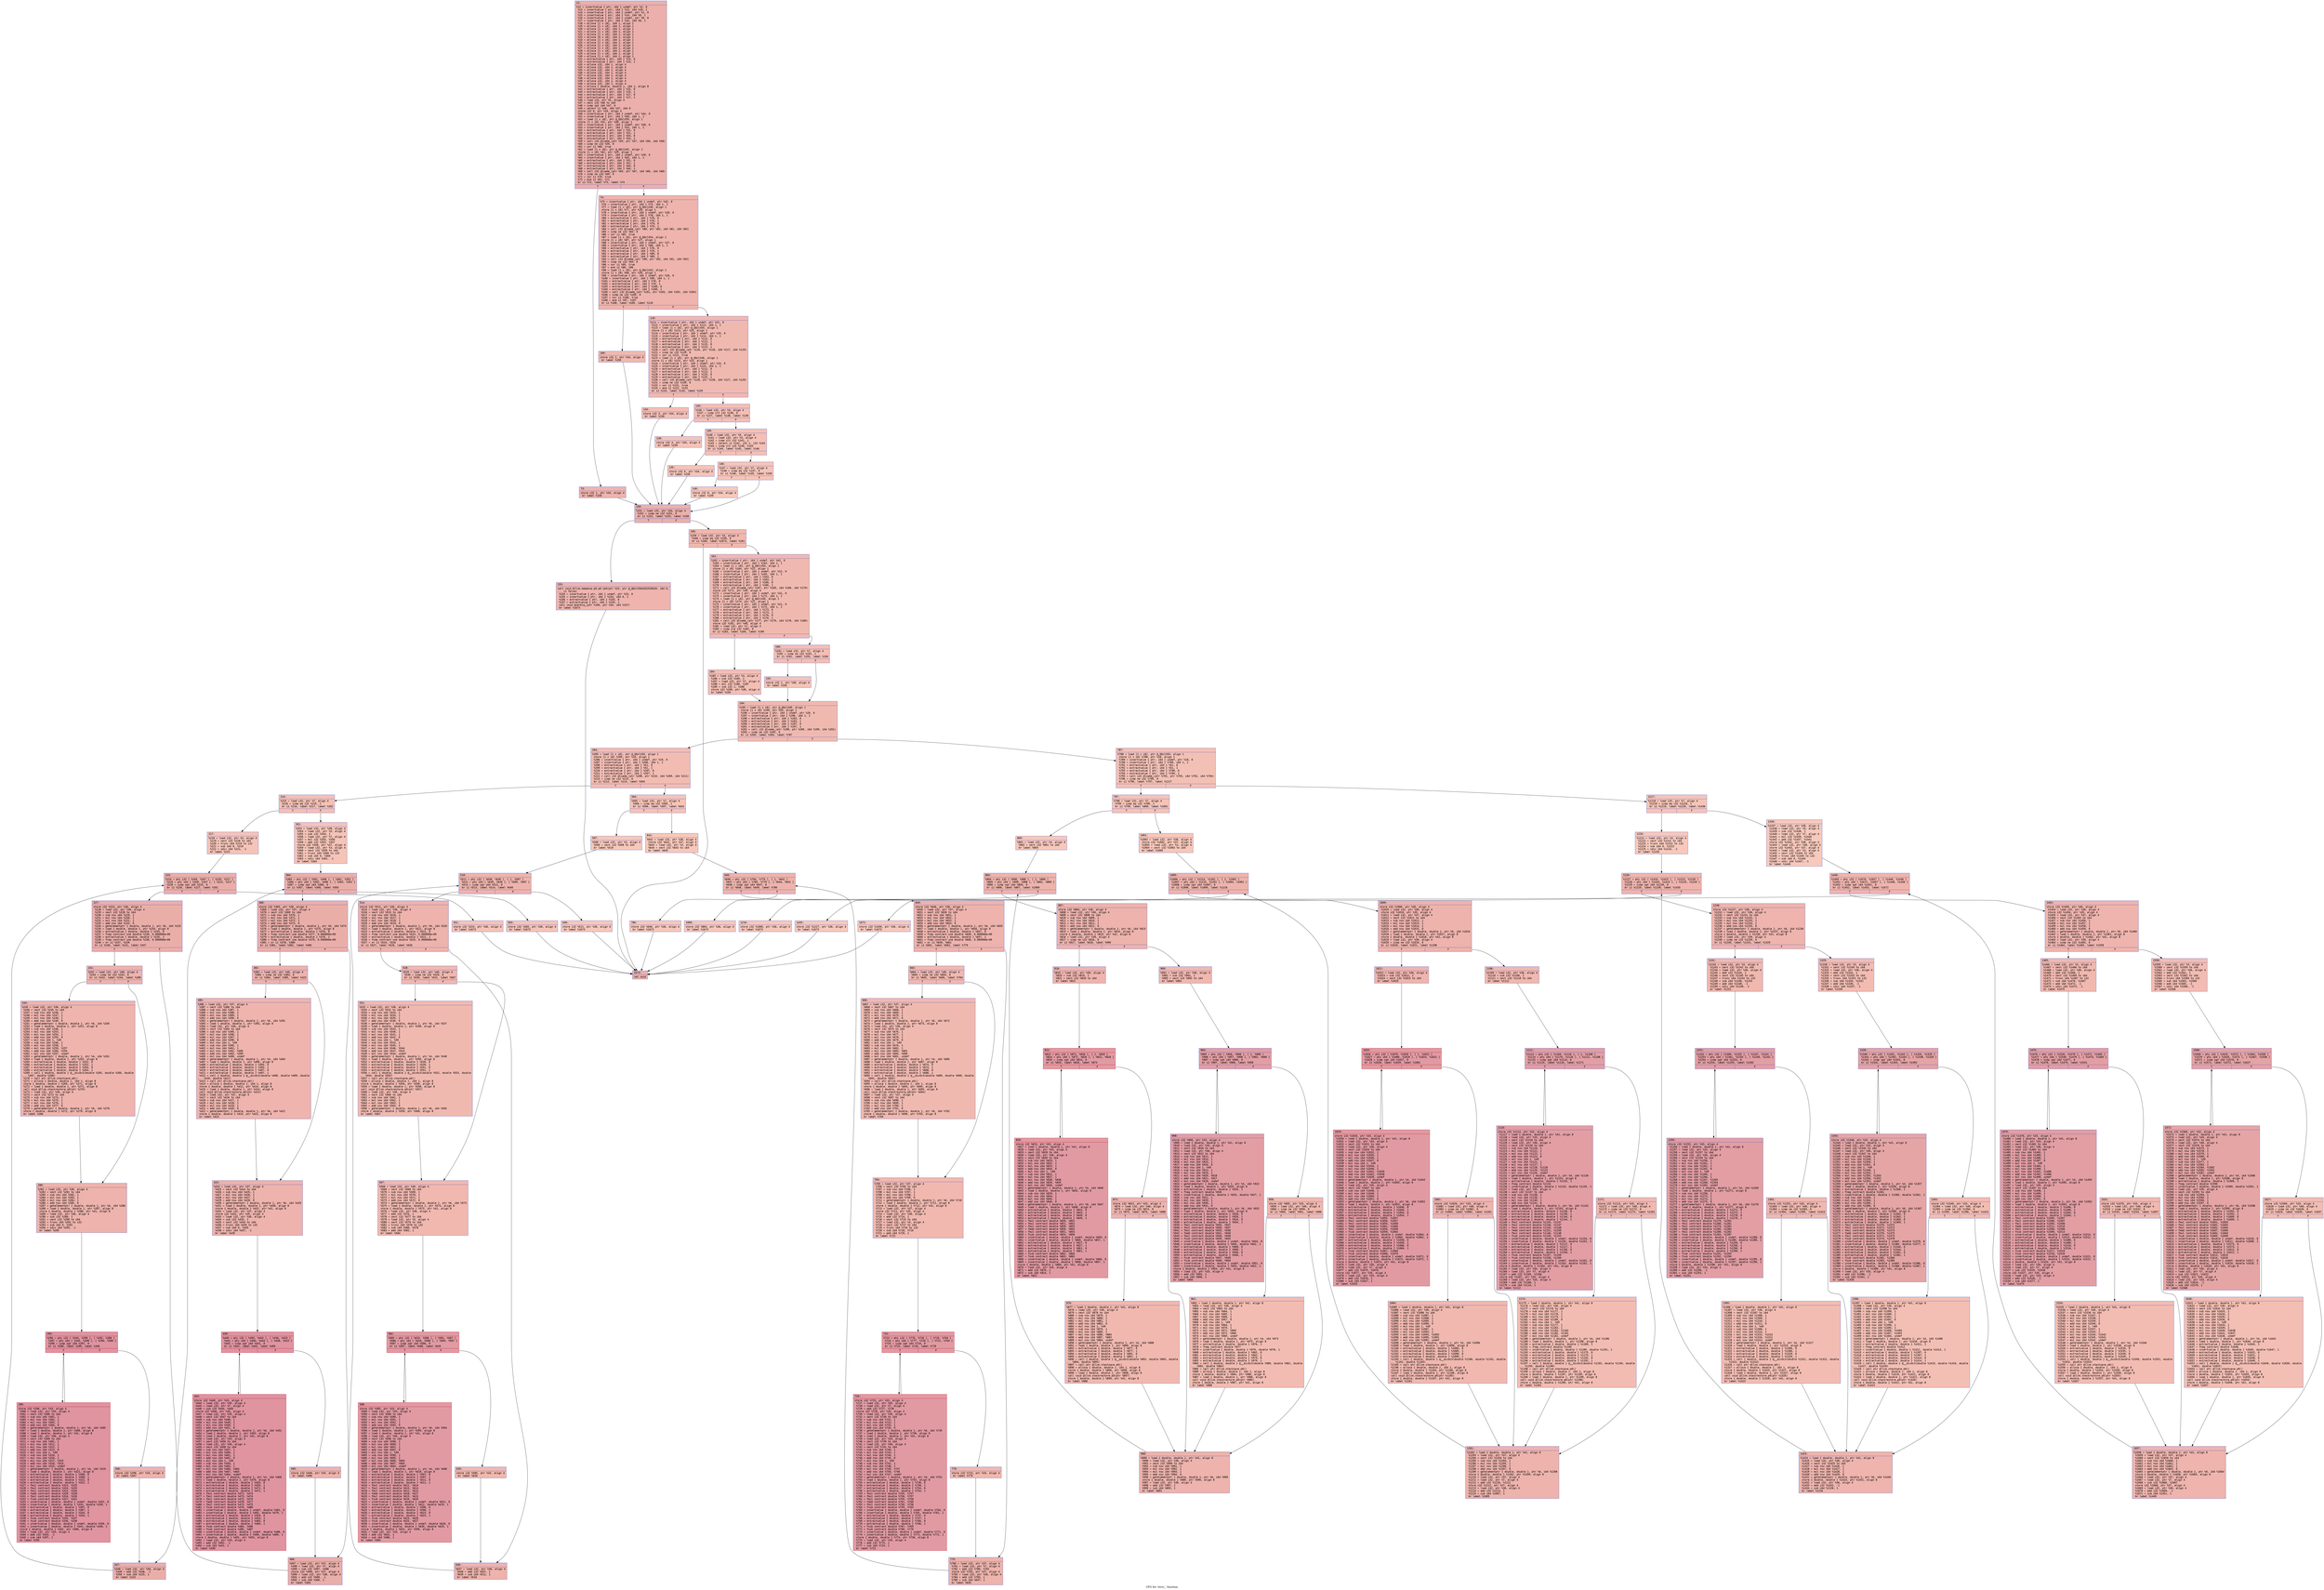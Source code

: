digraph "CFG for 'ztrsv_' function" {
	label="CFG for 'ztrsv_' function";

	Node0x55ee10cb42a0 [shape=record,color="#3d50c3ff", style=filled, fillcolor="#d24b4070" fontname="Courier",label="{11:\l|  %12 = insertvalue \{ ptr, i64 \} undef, ptr %2, 0\l  %13 = insertvalue \{ ptr, i64 \} %12, i64 %10, 1\l  %14 = insertvalue \{ ptr, i64 \} undef, ptr %1, 0\l  %15 = insertvalue \{ ptr, i64 \} %14, i64 %9, 1\l  %16 = insertvalue \{ ptr, i64 \} undef, ptr %0, 0\l  %17 = insertvalue \{ ptr, i64 \} %16, i64 %8, 1\l  %18 = alloca [1 x i8], i64 1, align 1\l  %19 = alloca [1 x i8], i64 1, align 1\l  %20 = alloca [1 x i8], i64 1, align 1\l  %21 = alloca [1 x i8], i64 1, align 1\l  %22 = alloca [1 x i8], i64 1, align 1\l  %23 = alloca [6 x i8], i64 1, align 1\l  %24 = alloca [1 x i8], i64 1, align 1\l  %25 = alloca [1 x i8], i64 1, align 1\l  %26 = alloca [1 x i8], i64 1, align 1\l  %27 = alloca [1 x i8], i64 1, align 1\l  %28 = alloca [1 x i8], i64 1, align 1\l  %29 = alloca [1 x i8], i64 1, align 1\l  %30 = alloca [1 x i8], i64 1, align 1\l  %31 = extractvalue \{ ptr, i64 \} %13, 0\l  %32 = extractvalue \{ ptr, i64 \} %13, 1\l  %33 = alloca i32, i64 1, align 4\l  %34 = alloca i32, i64 1, align 4\l  %35 = alloca i32, i64 1, align 4\l  %36 = alloca i32, i64 1, align 4\l  %37 = alloca i32, i64 1, align 4\l  %38 = alloca i32, i64 1, align 4\l  %39 = alloca i32, i64 1, align 4\l  %40 = alloca i32, i64 1, align 4\l  %41 = alloca \{ double, double \}, i64 1, align 8\l  %42 = extractvalue \{ ptr, i64 \} %15, 0\l  %43 = extractvalue \{ ptr, i64 \} %15, 1\l  %44 = extractvalue \{ ptr, i64 \} %17, 0\l  %45 = extractvalue \{ ptr, i64 \} %17, 1\l  %46 = load i32, ptr %5, align 4\l  %47 = sext i32 %46 to i64\l  %48 = icmp sgt i64 %47, 0\l  %49 = select i1 %48, i64 %47, i64 0\l  store i32 0, ptr %34, align 4\l  %50 = insertvalue \{ ptr, i64 \} undef, ptr %44, 0\l  %51 = insertvalue \{ ptr, i64 \} %50, i64 1, 1\l  %52 = load [1 x i8], ptr @_QQclX55, align 1\l  store [1 x i8] %52, ptr %30, align 1\l  %53 = insertvalue \{ ptr, i64 \} undef, ptr %30, 0\l  %54 = insertvalue \{ ptr, i64 \} %53, i64 1, 1\l  %55 = extractvalue \{ ptr, i64 \} %51, 0\l  %56 = extractvalue \{ ptr, i64 \} %51, 1\l  %57 = extractvalue \{ ptr, i64 \} %54, 0\l  %58 = extractvalue \{ ptr, i64 \} %54, 1\l  %59 = call i32 @lsame_(ptr %55, ptr %57, i64 %56, i64 %58)\l  %60 = icmp ne i32 %59, 0\l  %61 = xor i1 %60, true\l  %62 = load [1 x i8], ptr @_QQclX4C, align 1\l  store [1 x i8] %62, ptr %29, align 1\l  %63 = insertvalue \{ ptr, i64 \} undef, ptr %29, 0\l  %64 = insertvalue \{ ptr, i64 \} %63, i64 1, 1\l  %65 = extractvalue \{ ptr, i64 \} %51, 0\l  %66 = extractvalue \{ ptr, i64 \} %51, 1\l  %67 = extractvalue \{ ptr, i64 \} %64, 0\l  %68 = extractvalue \{ ptr, i64 \} %64, 1\l  %69 = call i32 @lsame_(ptr %65, ptr %67, i64 %66, i64 %68)\l  %70 = icmp ne i32 %69, 0\l  %71 = xor i1 %70, true\l  %72 = and i1 %61, %71\l  br i1 %72, label %73, label %74\l|{<s0>T|<s1>F}}"];
	Node0x55ee10cb42a0:s0 -> Node0x55ee10cb6f30[tooltip="11 -> 73\nProbability 50.00%" ];
	Node0x55ee10cb42a0:s1 -> Node0x55ee10cb6f80[tooltip="11 -> 74\nProbability 50.00%" ];
	Node0x55ee10cb6f30 [shape=record,color="#3d50c3ff", style=filled, fillcolor="#d8564670" fontname="Courier",label="{73:\l|  store i32 1, ptr %34, align 4\l  br label %150\l}"];
	Node0x55ee10cb6f30 -> Node0x55ee10cb7120[tooltip="73 -> 150\nProbability 100.00%" ];
	Node0x55ee10cb6f80 [shape=record,color="#3d50c3ff", style=filled, fillcolor="#d8564670" fontname="Courier",label="{74:\l|  %75 = insertvalue \{ ptr, i64 \} undef, ptr %42, 0\l  %76 = insertvalue \{ ptr, i64 \} %75, i64 1, 1\l  %77 = load [1 x i8], ptr @_QQclX4E, align 1\l  store [1 x i8] %77, ptr %28, align 1\l  %78 = insertvalue \{ ptr, i64 \} undef, ptr %28, 0\l  %79 = insertvalue \{ ptr, i64 \} %78, i64 1, 1\l  %80 = extractvalue \{ ptr, i64 \} %76, 0\l  %81 = extractvalue \{ ptr, i64 \} %76, 1\l  %82 = extractvalue \{ ptr, i64 \} %79, 0\l  %83 = extractvalue \{ ptr, i64 \} %79, 1\l  %84 = call i32 @lsame_(ptr %80, ptr %82, i64 %81, i64 %83)\l  %85 = icmp ne i32 %84, 0\l  %86 = xor i1 %85, true\l  %87 = load [1 x i8], ptr @_QQclX54, align 1\l  store [1 x i8] %87, ptr %27, align 1\l  %88 = insertvalue \{ ptr, i64 \} undef, ptr %27, 0\l  %89 = insertvalue \{ ptr, i64 \} %88, i64 1, 1\l  %90 = extractvalue \{ ptr, i64 \} %76, 0\l  %91 = extractvalue \{ ptr, i64 \} %76, 1\l  %92 = extractvalue \{ ptr, i64 \} %89, 0\l  %93 = extractvalue \{ ptr, i64 \} %89, 1\l  %94 = call i32 @lsame_(ptr %90, ptr %92, i64 %91, i64 %93)\l  %95 = icmp ne i32 %94, 0\l  %96 = xor i1 %95, true\l  %97 = and i1 %86, %96\l  %98 = load [1 x i8], ptr @_QQclX43, align 1\l  store [1 x i8] %98, ptr %26, align 1\l  %99 = insertvalue \{ ptr, i64 \} undef, ptr %26, 0\l  %100 = insertvalue \{ ptr, i64 \} %99, i64 1, 1\l  %101 = extractvalue \{ ptr, i64 \} %76, 0\l  %102 = extractvalue \{ ptr, i64 \} %76, 1\l  %103 = extractvalue \{ ptr, i64 \} %100, 0\l  %104 = extractvalue \{ ptr, i64 \} %100, 1\l  %105 = call i32 @lsame_(ptr %101, ptr %103, i64 %102, i64 %104)\l  %106 = icmp ne i32 %105, 0\l  %107 = xor i1 %106, true\l  %108 = and i1 %97, %107\l  br i1 %108, label %109, label %110\l|{<s0>T|<s1>F}}"];
	Node0x55ee10cb6f80:s0 -> Node0x55ee10cb5c90[tooltip="74 -> 109\nProbability 50.00%" ];
	Node0x55ee10cb6f80:s1 -> Node0x55ee10cb9240[tooltip="74 -> 110\nProbability 50.00%" ];
	Node0x55ee10cb5c90 [shape=record,color="#3d50c3ff", style=filled, fillcolor="#de614d70" fontname="Courier",label="{109:\l|  store i32 2, ptr %34, align 4\l  br label %150\l}"];
	Node0x55ee10cb5c90 -> Node0x55ee10cb7120[tooltip="109 -> 150\nProbability 100.00%" ];
	Node0x55ee10cb9240 [shape=record,color="#3d50c3ff", style=filled, fillcolor="#de614d70" fontname="Courier",label="{110:\l|  %111 = insertvalue \{ ptr, i64 \} undef, ptr %31, 0\l  %112 = insertvalue \{ ptr, i64 \} %111, i64 1, 1\l  %113 = load [1 x i8], ptr @_QQclX55, align 1\l  store [1 x i8] %113, ptr %25, align 1\l  %114 = insertvalue \{ ptr, i64 \} undef, ptr %25, 0\l  %115 = insertvalue \{ ptr, i64 \} %114, i64 1, 1\l  %116 = extractvalue \{ ptr, i64 \} %112, 0\l  %117 = extractvalue \{ ptr, i64 \} %112, 1\l  %118 = extractvalue \{ ptr, i64 \} %115, 0\l  %119 = extractvalue \{ ptr, i64 \} %115, 1\l  %120 = call i32 @lsame_(ptr %116, ptr %118, i64 %117, i64 %119)\l  %121 = icmp ne i32 %120, 0\l  %122 = xor i1 %121, true\l  %123 = load [1 x i8], ptr @_QQclX4E, align 1\l  store [1 x i8] %123, ptr %24, align 1\l  %124 = insertvalue \{ ptr, i64 \} undef, ptr %24, 0\l  %125 = insertvalue \{ ptr, i64 \} %124, i64 1, 1\l  %126 = extractvalue \{ ptr, i64 \} %112, 0\l  %127 = extractvalue \{ ptr, i64 \} %112, 1\l  %128 = extractvalue \{ ptr, i64 \} %125, 0\l  %129 = extractvalue \{ ptr, i64 \} %125, 1\l  %130 = call i32 @lsame_(ptr %126, ptr %128, i64 %127, i64 %129)\l  %131 = icmp ne i32 %130, 0\l  %132 = xor i1 %131, true\l  %133 = and i1 %122, %132\l  br i1 %133, label %134, label %135\l|{<s0>T|<s1>F}}"];
	Node0x55ee10cb9240:s0 -> Node0x55ee10cba4a0[tooltip="110 -> 134\nProbability 50.00%" ];
	Node0x55ee10cb9240:s1 -> Node0x55ee10cba4f0[tooltip="110 -> 135\nProbability 50.00%" ];
	Node0x55ee10cba4a0 [shape=record,color="#3d50c3ff", style=filled, fillcolor="#e36c5570" fontname="Courier",label="{134:\l|  store i32 3, ptr %34, align 4\l  br label %150\l}"];
	Node0x55ee10cba4a0 -> Node0x55ee10cb7120[tooltip="134 -> 150\nProbability 100.00%" ];
	Node0x55ee10cba4f0 [shape=record,color="#3d50c3ff", style=filled, fillcolor="#e36c5570" fontname="Courier",label="{135:\l|  %136 = load i32, ptr %3, align 4\l  %137 = icmp slt i32 %136, 0\l  br i1 %137, label %138, label %139\l|{<s0>T|<s1>F}}"];
	Node0x55ee10cba4f0:s0 -> Node0x55ee10cba810[tooltip="135 -> 138\nProbability 37.50%" ];
	Node0x55ee10cba4f0:s1 -> Node0x55ee10cba860[tooltip="135 -> 139\nProbability 62.50%" ];
	Node0x55ee10cba810 [shape=record,color="#3d50c3ff", style=filled, fillcolor="#e8765c70" fontname="Courier",label="{138:\l|  store i32 4, ptr %34, align 4\l  br label %150\l}"];
	Node0x55ee10cba810 -> Node0x55ee10cb7120[tooltip="138 -> 150\nProbability 100.00%" ];
	Node0x55ee10cba860 [shape=record,color="#3d50c3ff", style=filled, fillcolor="#e5705870" fontname="Courier",label="{139:\l|  %140 = load i32, ptr %5, align 4\l  %141 = load i32, ptr %3, align 4\l  %142 = icmp slt i32 %141, 1\l  %143 = select i1 %142, i32 1, i32 %141\l  %144 = icmp slt i32 %140, %143\l  br i1 %144, label %145, label %146\l|{<s0>T|<s1>F}}"];
	Node0x55ee10cba860:s0 -> Node0x55ee10cbad40[tooltip="139 -> 145\nProbability 50.00%" ];
	Node0x55ee10cba860:s1 -> Node0x55ee10cbad90[tooltip="139 -> 146\nProbability 50.00%" ];
	Node0x55ee10cbad40 [shape=record,color="#3d50c3ff", style=filled, fillcolor="#e97a5f70" fontname="Courier",label="{145:\l|  store i32 6, ptr %34, align 4\l  br label %150\l}"];
	Node0x55ee10cbad40 -> Node0x55ee10cb7120[tooltip="145 -> 150\nProbability 100.00%" ];
	Node0x55ee10cbad90 [shape=record,color="#3d50c3ff", style=filled, fillcolor="#e97a5f70" fontname="Courier",label="{146:\l|  %147 = load i32, ptr %7, align 4\l  %148 = icmp eq i32 %147, 0\l  br i1 %148, label %149, label %150\l|{<s0>T|<s1>F}}"];
	Node0x55ee10cbad90:s0 -> Node0x55ee10cbb0b0[tooltip="146 -> 149\nProbability 37.50%" ];
	Node0x55ee10cbad90:s1 -> Node0x55ee10cb7120[tooltip="146 -> 150\nProbability 62.50%" ];
	Node0x55ee10cbb0b0 [shape=record,color="#3d50c3ff", style=filled, fillcolor="#ed836670" fontname="Courier",label="{149:\l|  store i32 8, ptr %34, align 4\l  br label %150\l}"];
	Node0x55ee10cbb0b0 -> Node0x55ee10cb7120[tooltip="149 -> 150\nProbability 100.00%" ];
	Node0x55ee10cb7120 [shape=record,color="#3d50c3ff", style=filled, fillcolor="#d24b4070" fontname="Courier",label="{150:\l|  %151 = load i32, ptr %34, align 4\l  %152 = icmp ne i32 %151, 0\l  br i1 %152, label %153, label %158\l|{<s0>T|<s1>F}}"];
	Node0x55ee10cb7120:s0 -> Node0x55ee10cbb3d0[tooltip="150 -> 153\nProbability 62.50%" ];
	Node0x55ee10cb7120:s1 -> Node0x55ee10cbb420[tooltip="150 -> 158\nProbability 37.50%" ];
	Node0x55ee10cbb3d0 [shape=record,color="#3d50c3ff", style=filled, fillcolor="#d8564670" fontname="Courier",label="{153:\l|  call void @llvm.memmove.p0.p0.i64(ptr %23, ptr @_QQclX5A5452535620, i64 6,\l... i1 false)\l  %154 = insertvalue \{ ptr, i64 \} undef, ptr %23, 0\l  %155 = insertvalue \{ ptr, i64 \} %154, i64 6, 1\l  %156 = extractvalue \{ ptr, i64 \} %155, 0\l  %157 = extractvalue \{ ptr, i64 \} %155, 1\l  call void @xerbla_(ptr %156, ptr %34, i64 %157)\l  br label %1673\l}"];
	Node0x55ee10cbb3d0 -> Node0x55ee10cbba20[tooltip="153 -> 1673\nProbability 100.00%" ];
	Node0x55ee10cbb420 [shape=record,color="#3d50c3ff", style=filled, fillcolor="#dc5d4a70" fontname="Courier",label="{158:\l|  %159 = load i32, ptr %3, align 4\l  %160 = icmp eq i32 %159, 0\l  br i1 %160, label %1673, label %161\l|{<s0>T|<s1>F}}"];
	Node0x55ee10cbb420:s0 -> Node0x55ee10cbba20[tooltip="158 -> 1673\nProbability 37.50%" ];
	Node0x55ee10cbb420:s1 -> Node0x55ee10cbbbf0[tooltip="158 -> 161\nProbability 62.50%" ];
	Node0x55ee10cbbbf0 [shape=record,color="#3d50c3ff", style=filled, fillcolor="#de614d70" fontname="Courier",label="{161:\l|  %162 = insertvalue \{ ptr, i64 \} undef, ptr %42, 0\l  %163 = insertvalue \{ ptr, i64 \} %162, i64 1, 1\l  %164 = load [1 x i8], ptr @_QQclX54, align 1\l  store [1 x i8] %164, ptr %22, align 1\l  %165 = insertvalue \{ ptr, i64 \} undef, ptr %22, 0\l  %166 = insertvalue \{ ptr, i64 \} %165, i64 1, 1\l  %167 = extractvalue \{ ptr, i64 \} %163, 0\l  %168 = extractvalue \{ ptr, i64 \} %163, 1\l  %169 = extractvalue \{ ptr, i64 \} %166, 0\l  %170 = extractvalue \{ ptr, i64 \} %166, 1\l  %171 = call i32 @lsame_(ptr %167, ptr %169, i64 %168, i64 %170)\l  store i32 %171, ptr %39, align 4\l  %172 = insertvalue \{ ptr, i64 \} undef, ptr %31, 0\l  %173 = insertvalue \{ ptr, i64 \} %172, i64 1, 1\l  %174 = load [1 x i8], ptr @_QQclX4E, align 1\l  store [1 x i8] %174, ptr %21, align 1\l  %175 = insertvalue \{ ptr, i64 \} undef, ptr %21, 0\l  %176 = insertvalue \{ ptr, i64 \} %175, i64 1, 1\l  %177 = extractvalue \{ ptr, i64 \} %173, 0\l  %178 = extractvalue \{ ptr, i64 \} %173, 1\l  %179 = extractvalue \{ ptr, i64 \} %176, 0\l  %180 = extractvalue \{ ptr, i64 \} %176, 1\l  %181 = call i32 @lsame_(ptr %177, ptr %179, i64 %178, i64 %180)\l  store i32 %181, ptr %40, align 4\l  %182 = load i32, ptr %7, align 4\l  %183 = icmp sle i32 %182, 0\l  br i1 %183, label %184, label %190\l|{<s0>T|<s1>F}}"];
	Node0x55ee10cbbbf0:s0 -> Node0x55ee10cbce20[tooltip="161 -> 184\nProbability 50.00%" ];
	Node0x55ee10cbbbf0:s1 -> Node0x55ee10cbce70[tooltip="161 -> 190\nProbability 50.00%" ];
	Node0x55ee10cbce20 [shape=record,color="#3d50c3ff", style=filled, fillcolor="#e36c5570" fontname="Courier",label="{184:\l|  %185 = load i32, ptr %3, align 4\l  %186 = sub i32 %185, 1\l  %187 = load i32, ptr %7, align 4\l  %188 = mul i32 %186, %187\l  %189 = sub i32 1, %188\l  store i32 %189, ptr %38, align 4\l  br label %194\l}"];
	Node0x55ee10cbce20 -> Node0x55ee10cbd2c0[tooltip="184 -> 194\nProbability 100.00%" ];
	Node0x55ee10cbce70 [shape=record,color="#3d50c3ff", style=filled, fillcolor="#e36c5570" fontname="Courier",label="{190:\l|  %191 = load i32, ptr %7, align 4\l  %192 = icmp ne i32 %191, 1\l  br i1 %192, label %193, label %194\l|{<s0>T|<s1>F}}"];
	Node0x55ee10cbce70:s0 -> Node0x55ee10cb81a0[tooltip="190 -> 193\nProbability 50.00%" ];
	Node0x55ee10cbce70:s1 -> Node0x55ee10cbd2c0[tooltip="190 -> 194\nProbability 50.00%" ];
	Node0x55ee10cb81a0 [shape=record,color="#3d50c3ff", style=filled, fillcolor="#e8765c70" fontname="Courier",label="{193:\l|  store i32 1, ptr %38, align 4\l  br label %194\l}"];
	Node0x55ee10cb81a0 -> Node0x55ee10cbd2c0[tooltip="193 -> 194\nProbability 100.00%" ];
	Node0x55ee10cbd2c0 [shape=record,color="#3d50c3ff", style=filled, fillcolor="#de614d70" fontname="Courier",label="{194:\l|  %195 = load [1 x i8], ptr @_QQclX4E, align 1\l  store [1 x i8] %195, ptr %20, align 1\l  %196 = insertvalue \{ ptr, i64 \} undef, ptr %20, 0\l  %197 = insertvalue \{ ptr, i64 \} %196, i64 1, 1\l  %198 = extractvalue \{ ptr, i64 \} %163, 0\l  %199 = extractvalue \{ ptr, i64 \} %163, 1\l  %200 = extractvalue \{ ptr, i64 \} %197, 0\l  %201 = extractvalue \{ ptr, i64 \} %197, 1\l  %202 = call i32 @lsame_(ptr %198, ptr %200, i64 %199, i64 %201)\l  %203 = icmp ne i32 %202, 0\l  br i1 %203, label %204, label %787\l|{<s0>T|<s1>F}}"];
	Node0x55ee10cbd2c0:s0 -> Node0x55ee10cb8a50[tooltip="194 -> 204\nProbability 62.50%" ];
	Node0x55ee10cbd2c0:s1 -> Node0x55ee10cb8aa0[tooltip="194 -> 787\nProbability 37.50%" ];
	Node0x55ee10cb8a50 [shape=record,color="#3d50c3ff", style=filled, fillcolor="#e1675170" fontname="Courier",label="{204:\l|  %205 = load [1 x i8], ptr @_QQclX55, align 1\l  store [1 x i8] %205, ptr %19, align 1\l  %206 = insertvalue \{ ptr, i64 \} undef, ptr %19, 0\l  %207 = insertvalue \{ ptr, i64 \} %206, i64 1, 1\l  %208 = extractvalue \{ ptr, i64 \} %51, 0\l  %209 = extractvalue \{ ptr, i64 \} %51, 1\l  %210 = extractvalue \{ ptr, i64 \} %207, 0\l  %211 = extractvalue \{ ptr, i64 \} %207, 1\l  %212 = call i32 @lsame_(ptr %208, ptr %210, i64 %209, i64 %211)\l  %213 = icmp ne i32 %212, 0\l  br i1 %213, label %214, label %504\l|{<s0>T|<s1>F}}"];
	Node0x55ee10cb8a50:s0 -> Node0x55ee10cbf5f0[tooltip="204 -> 214\nProbability 62.50%" ];
	Node0x55ee10cb8a50:s1 -> Node0x55ee10cbf640[tooltip="204 -> 504\nProbability 37.50%" ];
	Node0x55ee10cbf5f0 [shape=record,color="#3d50c3ff", style=filled, fillcolor="#e5705870" fontname="Courier",label="{214:\l|  %215 = load i32, ptr %7, align 4\l  %216 = icmp eq i32 %215, 1\l  br i1 %216, label %217, label %352\l|{<s0>T|<s1>F}}"];
	Node0x55ee10cbf5f0:s0 -> Node0x55ee10cbf850[tooltip="214 -> 217\nProbability 50.00%" ];
	Node0x55ee10cbf5f0:s1 -> Node0x55ee10cbf8a0[tooltip="214 -> 352\nProbability 50.00%" ];
	Node0x55ee10cbf850 [shape=record,color="#3d50c3ff", style=filled, fillcolor="#e8765c70" fontname="Courier",label="{217:\l|  %218 = load i32, ptr %3, align 4\l  %219 = sext i32 %218 to i64\l  %220 = trunc i64 %219 to i32\l  %221 = sub i64 0, %219\l  %222 = sdiv i64 %221, -1\l  br label %223\l}"];
	Node0x55ee10cbf850 -> Node0x55ee10cbfc20[tooltip="217 -> 223\nProbability 100.00%" ];
	Node0x55ee10cbfc20 [shape=record,color="#3d50c3ff", style=filled, fillcolor="#d0473d70" fontname="Courier",label="{223:\l|  %224 = phi i32 [ %349, %347 ], [ %220, %217 ]\l  %225 = phi i64 [ %350, %347 ], [ %222, %217 ]\l  %226 = icmp sgt i64 %225, 0\l  br i1 %226, label %227, label %351\l|{<s0>T|<s1>F}}"];
	Node0x55ee10cbfc20:s0 -> Node0x55ee10cbff40[tooltip="223 -> 227\nProbability 96.88%" ];
	Node0x55ee10cbfc20:s1 -> Node0x55ee10cbff90[tooltip="223 -> 351\nProbability 3.12%" ];
	Node0x55ee10cbff40 [shape=record,color="#3d50c3ff", style=filled, fillcolor="#d0473d70" fontname="Courier",label="{227:\l|  store i32 %224, ptr %36, align 4\l  %228 = load i32, ptr %36, align 4\l  %229 = sext i32 %228 to i64\l  %230 = sub nsw i64 %229, 1\l  %231 = mul nsw i64 %230, 1\l  %232 = mul nsw i64 %231, 1\l  %233 = add nsw i64 %232, 0\l  %234 = getelementptr \{ double, double \}, ptr %6, i64 %233\l  %235 = load \{ double, double \}, ptr %234, align 8\l  %236 = extractvalue \{ double, double \} %235, 0\l  %237 = fcmp contract une double %236, 0.000000e+00\l  %238 = extractvalue \{ double, double \} %235, 1\l  %239 = fcmp contract une double %238, 0.000000e+00\l  %240 = or i1 %237, %239\l  br i1 %240, label %241, label %347\l|{<s0>T|<s1>F}}"];
	Node0x55ee10cbff40:s0 -> Node0x55ee10cc0850[tooltip="227 -> 241\nProbability 50.00%" ];
	Node0x55ee10cbff40:s1 -> Node0x55ee10cbfce0[tooltip="227 -> 347\nProbability 50.00%" ];
	Node0x55ee10cc0850 [shape=record,color="#3d50c3ff", style=filled, fillcolor="#d6524470" fontname="Courier",label="{241:\l|  %242 = load i32, ptr %40, align 4\l  %243 = icmp ne i32 %242, 0\l  br i1 %243, label %244, label %280\l|{<s0>T|<s1>F}}"];
	Node0x55ee10cc0850:s0 -> Node0x55ee10cc0a60[tooltip="241 -> 244\nProbability 62.50%" ];
	Node0x55ee10cc0850:s1 -> Node0x55ee10cc0ab0[tooltip="241 -> 280\nProbability 37.50%" ];
	Node0x55ee10cc0a60 [shape=record,color="#3d50c3ff", style=filled, fillcolor="#d8564670" fontname="Courier",label="{244:\l|  %245 = load i32, ptr %36, align 4\l  %246 = sext i32 %245 to i64\l  %247 = sub nsw i64 %246, 1\l  %248 = mul nsw i64 %247, 1\l  %249 = mul nsw i64 %248, 1\l  %250 = add nsw i64 %249, 0\l  %251 = getelementptr \{ double, double \}, ptr %6, i64 %250\l  %252 = load \{ double, double \}, ptr %251, align 8\l  %253 = sub nsw i64 %246, 1\l  %254 = mul nsw i64 %253, 1\l  %255 = mul nsw i64 %254, 1\l  %256 = add nsw i64 %255, 0\l  %257 = mul nsw i64 1, %49\l  %258 = sub nsw i64 %246, 1\l  %259 = mul nsw i64 %258, 1\l  %260 = mul nsw i64 %259, %257\l  %261 = add nsw i64 %260, %256\l  %262 = mul nsw i64 %257, undef\l  %263 = getelementptr \{ double, double \}, ptr %4, i64 %261\l  %264 = load \{ double, double \}, ptr %263, align 8\l  %265 = extractvalue \{ double, double \} %252, 0\l  %266 = extractvalue \{ double, double \} %252, 1\l  %267 = extractvalue \{ double, double \} %264, 0\l  %268 = extractvalue \{ double, double \} %264, 1\l  %269 = call \{ double, double \} @__divdc3(double %265, double %266, double\l... %267, double %268)\l  %270 = call ptr @llvm.stacksave.p0()\l  %271 = alloca \{ double, double \}, i64 1, align 8\l  store \{ double, double \} %269, ptr %271, align 8\l  %272 = load \{ double, double \}, ptr %271, align 8\l  call void @llvm.stackrestore.p0(ptr %270)\l  %273 = load i32, ptr %36, align 4\l  %274 = sext i32 %273 to i64\l  %275 = sub nsw i64 %274, 1\l  %276 = mul nsw i64 %275, 1\l  %277 = mul nsw i64 %276, 1\l  %278 = add nsw i64 %277, 0\l  %279 = getelementptr \{ double, double \}, ptr %6, i64 %278\l  store \{ double, double \} %272, ptr %279, align 8\l  br label %280\l}"];
	Node0x55ee10cc0a60 -> Node0x55ee10cc0ab0[tooltip="244 -> 280\nProbability 100.00%" ];
	Node0x55ee10cc0ab0 [shape=record,color="#3d50c3ff", style=filled, fillcolor="#d6524470" fontname="Courier",label="{280:\l|  %281 = load i32, ptr %36, align 4\l  %282 = sext i32 %281 to i64\l  %283 = sub nsw i64 %282, 1\l  %284 = mul nsw i64 %283, 1\l  %285 = mul nsw i64 %284, 1\l  %286 = add nsw i64 %285, 0\l  %287 = getelementptr \{ double, double \}, ptr %6, i64 %286\l  %288 = load \{ double, double \}, ptr %287, align 8\l  store \{ double, double \} %288, ptr %41, align 8\l  %289 = load i32, ptr %36, align 4\l  %290 = sub i32 %289, 1\l  %291 = sext i32 %290 to i64\l  %292 = trunc i64 %291 to i32\l  %293 = sub i64 0, %291\l  %294 = sdiv i64 %293, -1\l  br label %295\l}"];
	Node0x55ee10cc0ab0 -> Node0x55ee10cc2a90[tooltip="280 -> 295\nProbability 100.00%" ];
	Node0x55ee10cc2a90 [shape=record,color="#b70d28ff", style=filled, fillcolor="#b70d2870" fontname="Courier",label="{295:\l|  %296 = phi i32 [ %344, %299 ], [ %292, %280 ]\l  %297 = phi i64 [ %345, %299 ], [ %294, %280 ]\l  %298 = icmp sgt i64 %297, 0\l  br i1 %298, label %299, label %346\l|{<s0>T|<s1>F}}"];
	Node0x55ee10cc2a90:s0 -> Node0x55ee10cc2b50[tooltip="295 -> 299\nProbability 96.88%" ];
	Node0x55ee10cc2a90:s1 -> Node0x55ee10cc2db0[tooltip="295 -> 346\nProbability 3.12%" ];
	Node0x55ee10cc2b50 [shape=record,color="#b70d28ff", style=filled, fillcolor="#b70d2870" fontname="Courier",label="{299:\l|  store i32 %296, ptr %33, align 4\l  %300 = load i32, ptr %33, align 4\l  %301 = sext i32 %300 to i64\l  %302 = sub nsw i64 %301, 1\l  %303 = mul nsw i64 %302, 1\l  %304 = mul nsw i64 %303, 1\l  %305 = add nsw i64 %304, 0\l  %306 = getelementptr \{ double, double \}, ptr %6, i64 %305\l  %307 = load \{ double, double \}, ptr %306, align 8\l  %308 = load \{ double, double \}, ptr %41, align 8\l  %309 = load i32, ptr %36, align 4\l  %310 = sext i32 %309 to i64\l  %311 = sub nsw i64 %301, 1\l  %312 = mul nsw i64 %311, 1\l  %313 = mul nsw i64 %312, 1\l  %314 = add nsw i64 %313, 0\l  %315 = mul nsw i64 1, %49\l  %316 = sub nsw i64 %310, 1\l  %317 = mul nsw i64 %316, 1\l  %318 = mul nsw i64 %317, %315\l  %319 = add nsw i64 %318, %314\l  %320 = mul nsw i64 %315, undef\l  %321 = getelementptr \{ double, double \}, ptr %4, i64 %319\l  %322 = load \{ double, double \}, ptr %321, align 8\l  %323 = extractvalue \{ double, double \} %308, 0\l  %324 = extractvalue \{ double, double \} %308, 1\l  %325 = extractvalue \{ double, double \} %322, 0\l  %326 = extractvalue \{ double, double \} %322, 1\l  %327 = fmul contract double %323, %325\l  %328 = fmul contract double %324, %325\l  %329 = fmul contract double %323, %326\l  %330 = fadd contract double %329, %328\l  %331 = fmul contract double %324, %326\l  %332 = fsub contract double %327, %331\l  %333 = insertvalue \{ double, double \} undef, double %332, 0\l  %334 = insertvalue \{ double, double \} %333, double %330, 1\l  %335 = extractvalue \{ double, double \} %307, 0\l  %336 = extractvalue \{ double, double \} %307, 1\l  %337 = extractvalue \{ double, double \} %334, 0\l  %338 = extractvalue \{ double, double \} %334, 1\l  %339 = fsub contract double %335, %337\l  %340 = fsub contract double %336, %338\l  %341 = insertvalue \{ double, double \} undef, double %339, 0\l  %342 = insertvalue \{ double, double \} %341, double %340, 1\l  store \{ double, double \} %342, ptr %306, align 8\l  %343 = load i32, ptr %33, align 4\l  %344 = add i32 %343, -1\l  %345 = sub i64 %297, 1\l  br label %295\l}"];
	Node0x55ee10cc2b50 -> Node0x55ee10cc2a90[tooltip="299 -> 295\nProbability 100.00%" ];
	Node0x55ee10cc2db0 [shape=record,color="#3d50c3ff", style=filled, fillcolor="#d6524470" fontname="Courier",label="{346:\l|  store i32 %296, ptr %33, align 4\l  br label %347\l}"];
	Node0x55ee10cc2db0 -> Node0x55ee10cbfce0[tooltip="346 -> 347\nProbability 100.00%" ];
	Node0x55ee10cbfce0 [shape=record,color="#3d50c3ff", style=filled, fillcolor="#d0473d70" fontname="Courier",label="{347:\l|  %348 = load i32, ptr %36, align 4\l  %349 = add i32 %348, -1\l  %350 = sub i64 %225, 1\l  br label %223\l}"];
	Node0x55ee10cbfce0 -> Node0x55ee10cbfc20[tooltip="347 -> 223\nProbability 100.00%" ];
	Node0x55ee10cbff90 [shape=record,color="#3d50c3ff", style=filled, fillcolor="#e8765c70" fontname="Courier",label="{351:\l|  store i32 %224, ptr %36, align 4\l  br label %1673\l}"];
	Node0x55ee10cbff90 -> Node0x55ee10cbba20[tooltip="351 -> 1673\nProbability 100.00%" ];
	Node0x55ee10cbf8a0 [shape=record,color="#3d50c3ff", style=filled, fillcolor="#e8765c70" fontname="Courier",label="{352:\l|  %353 = load i32, ptr %38, align 4\l  %354 = load i32, ptr %3, align 4\l  %355 = sub i32 %354, 1\l  %356 = load i32, ptr %7, align 4\l  %357 = mul i32 %355, %356\l  %358 = add i32 %353, %357\l  store i32 %358, ptr %37, align 4\l  %359 = load i32, ptr %3, align 4\l  %360 = sext i32 %359 to i64\l  %361 = trunc i64 %360 to i32\l  %362 = sub i64 0, %360\l  %363 = sdiv i64 %362, -1\l  br label %364\l}"];
	Node0x55ee10cbf8a0 -> Node0x55ee10cc3ea0[tooltip="352 -> 364\nProbability 100.00%" ];
	Node0x55ee10cc3ea0 [shape=record,color="#3d50c3ff", style=filled, fillcolor="#d0473d70" fontname="Courier",label="{364:\l|  %365 = phi i32 [ %501, %496 ], [ %361, %352 ]\l  %366 = phi i64 [ %502, %496 ], [ %363, %352 ]\l  %367 = icmp sgt i64 %366, 0\l  br i1 %367, label %368, label %503\l|{<s0>T|<s1>F}}"];
	Node0x55ee10cc3ea0:s0 -> Node0x55ee10cddbb0[tooltip="364 -> 368\nProbability 96.88%" ];
	Node0x55ee10cc3ea0:s1 -> Node0x55ee10cddc00[tooltip="364 -> 503\nProbability 3.12%" ];
	Node0x55ee10cddbb0 [shape=record,color="#3d50c3ff", style=filled, fillcolor="#d0473d70" fontname="Courier",label="{368:\l|  store i32 %365, ptr %36, align 4\l  %369 = load i32, ptr %37, align 4\l  %370 = sext i32 %369 to i64\l  %371 = sub nsw i64 %370, 1\l  %372 = mul nsw i64 %371, 1\l  %373 = mul nsw i64 %372, 1\l  %374 = add nsw i64 %373, 0\l  %375 = getelementptr \{ double, double \}, ptr %6, i64 %374\l  %376 = load \{ double, double \}, ptr %375, align 8\l  %377 = extractvalue \{ double, double \} %376, 0\l  %378 = fcmp contract une double %377, 0.000000e+00\l  %379 = extractvalue \{ double, double \} %376, 1\l  %380 = fcmp contract une double %379, 0.000000e+00\l  %381 = or i1 %378, %380\l  br i1 %381, label %382, label %496\l|{<s0>T|<s1>F}}"];
	Node0x55ee10cddbb0:s0 -> Node0x55ee10cde4c0[tooltip="368 -> 382\nProbability 50.00%" ];
	Node0x55ee10cddbb0:s1 -> Node0x55ee10cdd950[tooltip="368 -> 496\nProbability 50.00%" ];
	Node0x55ee10cde4c0 [shape=record,color="#3d50c3ff", style=filled, fillcolor="#d6524470" fontname="Courier",label="{382:\l|  %383 = load i32, ptr %40, align 4\l  %384 = icmp ne i32 %383, 0\l  br i1 %384, label %385, label %423\l|{<s0>T|<s1>F}}"];
	Node0x55ee10cde4c0:s0 -> Node0x55ee10cbd490[tooltip="382 -> 385\nProbability 62.50%" ];
	Node0x55ee10cde4c0:s1 -> Node0x55ee10cbd4e0[tooltip="382 -> 423\nProbability 37.50%" ];
	Node0x55ee10cbd490 [shape=record,color="#3d50c3ff", style=filled, fillcolor="#d8564670" fontname="Courier",label="{385:\l|  %386 = load i32, ptr %37, align 4\l  %387 = sext i32 %386 to i64\l  %388 = sub nsw i64 %387, 1\l  %389 = mul nsw i64 %388, 1\l  %390 = mul nsw i64 %389, 1\l  %391 = add nsw i64 %390, 0\l  %392 = getelementptr \{ double, double \}, ptr %6, i64 %391\l  %393 = load \{ double, double \}, ptr %392, align 8\l  %394 = load i32, ptr %36, align 4\l  %395 = sext i32 %394 to i64\l  %396 = sub nsw i64 %395, 1\l  %397 = mul nsw i64 %396, 1\l  %398 = mul nsw i64 %397, 1\l  %399 = add nsw i64 %398, 0\l  %400 = mul nsw i64 1, %49\l  %401 = sub nsw i64 %395, 1\l  %402 = mul nsw i64 %401, 1\l  %403 = mul nsw i64 %402, %400\l  %404 = add nsw i64 %403, %399\l  %405 = mul nsw i64 %400, undef\l  %406 = getelementptr \{ double, double \}, ptr %4, i64 %404\l  %407 = load \{ double, double \}, ptr %406, align 8\l  %408 = extractvalue \{ double, double \} %393, 0\l  %409 = extractvalue \{ double, double \} %393, 1\l  %410 = extractvalue \{ double, double \} %407, 0\l  %411 = extractvalue \{ double, double \} %407, 1\l  %412 = call \{ double, double \} @__divdc3(double %408, double %409, double\l... %410, double %411)\l  %413 = call ptr @llvm.stacksave.p0()\l  %414 = alloca \{ double, double \}, i64 1, align 8\l  store \{ double, double \} %412, ptr %414, align 8\l  %415 = load \{ double, double \}, ptr %414, align 8\l  call void @llvm.stackrestore.p0(ptr %413)\l  %416 = load i32, ptr %37, align 4\l  %417 = sext i32 %416 to i64\l  %418 = sub nsw i64 %417, 1\l  %419 = mul nsw i64 %418, 1\l  %420 = mul nsw i64 %419, 1\l  %421 = add nsw i64 %420, 0\l  %422 = getelementptr \{ double, double \}, ptr %6, i64 %421\l  store \{ double, double \} %415, ptr %422, align 8\l  br label %423\l}"];
	Node0x55ee10cbd490 -> Node0x55ee10cbd4e0[tooltip="385 -> 423\nProbability 100.00%" ];
	Node0x55ee10cbd4e0 [shape=record,color="#3d50c3ff", style=filled, fillcolor="#d6524470" fontname="Courier",label="{423:\l|  %424 = load i32, ptr %37, align 4\l  %425 = sext i32 %424 to i64\l  %426 = sub nsw i64 %425, 1\l  %427 = mul nsw i64 %426, 1\l  %428 = mul nsw i64 %427, 1\l  %429 = add nsw i64 %428, 0\l  %430 = getelementptr \{ double, double \}, ptr %6, i64 %429\l  %431 = load \{ double, double \}, ptr %430, align 8\l  store \{ double, double \} %431, ptr %41, align 8\l  %432 = load i32, ptr %37, align 4\l  store i32 %432, ptr %35, align 4\l  %433 = load i32, ptr %36, align 4\l  %434 = sub i32 %433, 1\l  %435 = sext i32 %434 to i64\l  %436 = trunc i64 %435 to i32\l  %437 = sub i64 0, %435\l  %438 = sdiv i64 %437, -1\l  br label %439\l}"];
	Node0x55ee10cbd4e0 -> Node0x55ee10cbf3c0[tooltip="423 -> 439\nProbability 100.00%" ];
	Node0x55ee10cbf3c0 [shape=record,color="#b70d28ff", style=filled, fillcolor="#b70d2870" fontname="Courier",label="{439:\l|  %440 = phi i32 [ %493, %443 ], [ %436, %423 ]\l  %441 = phi i64 [ %494, %443 ], [ %438, %423 ]\l  %442 = icmp sgt i64 %441, 0\l  br i1 %442, label %443, label %495\l|{<s0>T|<s1>F}}"];
	Node0x55ee10cbf3c0:s0 -> Node0x55ee10ce29d0[tooltip="439 -> 443\nProbability 96.88%" ];
	Node0x55ee10cbf3c0:s1 -> Node0x55ee10ce2c30[tooltip="439 -> 495\nProbability 3.12%" ];
	Node0x55ee10ce29d0 [shape=record,color="#b70d28ff", style=filled, fillcolor="#b70d2870" fontname="Courier",label="{443:\l|  store i32 %440, ptr %33, align 4\l  %444 = load i32, ptr %35, align 4\l  %445 = load i32, ptr %7, align 4\l  %446 = sub i32 %444, %445\l  store i32 %446, ptr %35, align 4\l  %447 = load i32, ptr %35, align 4\l  %448 = sext i32 %447 to i64\l  %449 = sub nsw i64 %448, 1\l  %450 = mul nsw i64 %449, 1\l  %451 = mul nsw i64 %450, 1\l  %452 = add nsw i64 %451, 0\l  %453 = getelementptr \{ double, double \}, ptr %6, i64 %452\l  %454 = load \{ double, double \}, ptr %453, align 8\l  %455 = load \{ double, double \}, ptr %41, align 8\l  %456 = load i32, ptr %33, align 4\l  %457 = sext i32 %456 to i64\l  %458 = load i32, ptr %36, align 4\l  %459 = sext i32 %458 to i64\l  %460 = sub nsw i64 %457, 1\l  %461 = mul nsw i64 %460, 1\l  %462 = mul nsw i64 %461, 1\l  %463 = add nsw i64 %462, 0\l  %464 = mul nsw i64 1, %49\l  %465 = sub nsw i64 %459, 1\l  %466 = mul nsw i64 %465, 1\l  %467 = mul nsw i64 %466, %464\l  %468 = add nsw i64 %467, %463\l  %469 = mul nsw i64 %464, undef\l  %470 = getelementptr \{ double, double \}, ptr %4, i64 %468\l  %471 = load \{ double, double \}, ptr %470, align 8\l  %472 = extractvalue \{ double, double \} %455, 0\l  %473 = extractvalue \{ double, double \} %455, 1\l  %474 = extractvalue \{ double, double \} %471, 0\l  %475 = extractvalue \{ double, double \} %471, 1\l  %476 = fmul contract double %472, %474\l  %477 = fmul contract double %473, %474\l  %478 = fmul contract double %472, %475\l  %479 = fadd contract double %478, %477\l  %480 = fmul contract double %473, %475\l  %481 = fsub contract double %476, %480\l  %482 = insertvalue \{ double, double \} undef, double %481, 0\l  %483 = insertvalue \{ double, double \} %482, double %479, 1\l  %484 = extractvalue \{ double, double \} %454, 0\l  %485 = extractvalue \{ double, double \} %454, 1\l  %486 = extractvalue \{ double, double \} %483, 0\l  %487 = extractvalue \{ double, double \} %483, 1\l  %488 = fsub contract double %484, %486\l  %489 = fsub contract double %485, %487\l  %490 = insertvalue \{ double, double \} undef, double %488, 0\l  %491 = insertvalue \{ double, double \} %490, double %489, 1\l  store \{ double, double \} %491, ptr %453, align 8\l  %492 = load i32, ptr %33, align 4\l  %493 = add i32 %492, -1\l  %494 = sub i64 %441, 1\l  br label %439\l}"];
	Node0x55ee10ce29d0 -> Node0x55ee10cbf3c0[tooltip="443 -> 439\nProbability 100.00%" ];
	Node0x55ee10ce2c30 [shape=record,color="#3d50c3ff", style=filled, fillcolor="#d6524470" fontname="Courier",label="{495:\l|  store i32 %440, ptr %33, align 4\l  br label %496\l}"];
	Node0x55ee10ce2c30 -> Node0x55ee10cdd950[tooltip="495 -> 496\nProbability 100.00%" ];
	Node0x55ee10cdd950 [shape=record,color="#3d50c3ff", style=filled, fillcolor="#d0473d70" fontname="Courier",label="{496:\l|  %497 = load i32, ptr %37, align 4\l  %498 = load i32, ptr %7, align 4\l  %499 = sub i32 %497, %498\l  store i32 %499, ptr %37, align 4\l  %500 = load i32, ptr %36, align 4\l  %501 = add i32 %500, -1\l  %502 = sub i64 %366, 1\l  br label %364\l}"];
	Node0x55ee10cdd950 -> Node0x55ee10cc3ea0[tooltip="496 -> 364\nProbability 100.00%" ];
	Node0x55ee10cddc00 [shape=record,color="#3d50c3ff", style=filled, fillcolor="#e8765c70" fontname="Courier",label="{503:\l|  store i32 %365, ptr %36, align 4\l  br label %1673\l}"];
	Node0x55ee10cddc00 -> Node0x55ee10cbba20[tooltip="503 -> 1673\nProbability 100.00%" ];
	Node0x55ee10cbf640 [shape=record,color="#3d50c3ff", style=filled, fillcolor="#e8765c70" fontname="Courier",label="{504:\l|  %505 = load i32, ptr %7, align 4\l  %506 = icmp eq i32 %505, 1\l  br i1 %506, label %507, label %641\l|{<s0>T|<s1>F}}"];
	Node0x55ee10cbf640:s0 -> Node0x55ee10ce5350[tooltip="504 -> 507\nProbability 50.00%" ];
	Node0x55ee10cbf640:s1 -> Node0x55ee10ce53a0[tooltip="504 -> 641\nProbability 50.00%" ];
	Node0x55ee10ce5350 [shape=record,color="#3d50c3ff", style=filled, fillcolor="#ec7f6370" fontname="Courier",label="{507:\l|  %508 = load i32, ptr %3, align 4\l  %509 = sext i32 %508 to i64\l  br label %510\l}"];
	Node0x55ee10ce5350 -> Node0x55ee10ce5590[tooltip="507 -> 510\nProbability 100.00%" ];
	Node0x55ee10ce5590 [shape=record,color="#3d50c3ff", style=filled, fillcolor="#d6524470" fontname="Courier",label="{510:\l|  %511 = phi i32 [ %638, %636 ], [ 1, %507 ]\l  %512 = phi i64 [ %639, %636 ], [ %509, %507 ]\l  %513 = icmp sgt i64 %512, 0\l  br i1 %513, label %514, label %640\l|{<s0>T|<s1>F}}"];
	Node0x55ee10ce5590:s0 -> Node0x55ee10ce58b0[tooltip="510 -> 514\nProbability 96.88%" ];
	Node0x55ee10ce5590:s1 -> Node0x55ee10ce5900[tooltip="510 -> 640\nProbability 3.12%" ];
	Node0x55ee10ce58b0 [shape=record,color="#3d50c3ff", style=filled, fillcolor="#d6524470" fontname="Courier",label="{514:\l|  store i32 %511, ptr %36, align 4\l  %515 = load i32, ptr %36, align 4\l  %516 = sext i32 %515 to i64\l  %517 = sub nsw i64 %516, 1\l  %518 = mul nsw i64 %517, 1\l  %519 = mul nsw i64 %518, 1\l  %520 = add nsw i64 %519, 0\l  %521 = getelementptr \{ double, double \}, ptr %6, i64 %520\l  %522 = load \{ double, double \}, ptr %521, align 8\l  %523 = extractvalue \{ double, double \} %522, 0\l  %524 = fcmp contract une double %523, 0.000000e+00\l  %525 = extractvalue \{ double, double \} %522, 1\l  %526 = fcmp contract une double %525, 0.000000e+00\l  %527 = or i1 %524, %526\l  br i1 %527, label %528, label %636\l|{<s0>T|<s1>F}}"];
	Node0x55ee10ce58b0:s0 -> Node0x55ee10ce61c0[tooltip="514 -> 528\nProbability 50.00%" ];
	Node0x55ee10ce58b0:s1 -> Node0x55ee10ce5650[tooltip="514 -> 636\nProbability 50.00%" ];
	Node0x55ee10ce61c0 [shape=record,color="#3d50c3ff", style=filled, fillcolor="#dc5d4a70" fontname="Courier",label="{528:\l|  %529 = load i32, ptr %40, align 4\l  %530 = icmp ne i32 %529, 0\l  br i1 %530, label %531, label %567\l|{<s0>T|<s1>F}}"];
	Node0x55ee10ce61c0:s0 -> Node0x55ee10ce63d0[tooltip="528 -> 531\nProbability 62.50%" ];
	Node0x55ee10ce61c0:s1 -> Node0x55ee10ce6420[tooltip="528 -> 567\nProbability 37.50%" ];
	Node0x55ee10ce63d0 [shape=record,color="#3d50c3ff", style=filled, fillcolor="#de614d70" fontname="Courier",label="{531:\l|  %532 = load i32, ptr %36, align 4\l  %533 = sext i32 %532 to i64\l  %534 = sub nsw i64 %533, 1\l  %535 = mul nsw i64 %534, 1\l  %536 = mul nsw i64 %535, 1\l  %537 = add nsw i64 %536, 0\l  %538 = getelementptr \{ double, double \}, ptr %6, i64 %537\l  %539 = load \{ double, double \}, ptr %538, align 8\l  %540 = sub nsw i64 %533, 1\l  %541 = mul nsw i64 %540, 1\l  %542 = mul nsw i64 %541, 1\l  %543 = add nsw i64 %542, 0\l  %544 = mul nsw i64 1, %49\l  %545 = sub nsw i64 %533, 1\l  %546 = mul nsw i64 %545, 1\l  %547 = mul nsw i64 %546, %544\l  %548 = add nsw i64 %547, %543\l  %549 = mul nsw i64 %544, undef\l  %550 = getelementptr \{ double, double \}, ptr %4, i64 %548\l  %551 = load \{ double, double \}, ptr %550, align 8\l  %552 = extractvalue \{ double, double \} %539, 0\l  %553 = extractvalue \{ double, double \} %539, 1\l  %554 = extractvalue \{ double, double \} %551, 0\l  %555 = extractvalue \{ double, double \} %551, 1\l  %556 = call \{ double, double \} @__divdc3(double %552, double %553, double\l... %554, double %555)\l  %557 = call ptr @llvm.stacksave.p0()\l  %558 = alloca \{ double, double \}, i64 1, align 8\l  store \{ double, double \} %556, ptr %558, align 8\l  %559 = load \{ double, double \}, ptr %558, align 8\l  call void @llvm.stackrestore.p0(ptr %557)\l  %560 = load i32, ptr %36, align 4\l  %561 = sext i32 %560 to i64\l  %562 = sub nsw i64 %561, 1\l  %563 = mul nsw i64 %562, 1\l  %564 = mul nsw i64 %563, 1\l  %565 = add nsw i64 %564, 0\l  %566 = getelementptr \{ double, double \}, ptr %6, i64 %565\l  store \{ double, double \} %559, ptr %566, align 8\l  br label %567\l}"];
	Node0x55ee10ce63d0 -> Node0x55ee10ce6420[tooltip="531 -> 567\nProbability 100.00%" ];
	Node0x55ee10ce6420 [shape=record,color="#3d50c3ff", style=filled, fillcolor="#dc5d4a70" fontname="Courier",label="{567:\l|  %568 = load i32, ptr %36, align 4\l  %569 = sext i32 %568 to i64\l  %570 = sub nsw i64 %569, 1\l  %571 = mul nsw i64 %570, 1\l  %572 = mul nsw i64 %571, 1\l  %573 = add nsw i64 %572, 0\l  %574 = getelementptr \{ double, double \}, ptr %6, i64 %573\l  %575 = load \{ double, double \}, ptr %574, align 8\l  store \{ double, double \} %575, ptr %41, align 8\l  %576 = load i32, ptr %36, align 4\l  %577 = add i32 %576, 1\l  %578 = sext i32 %577 to i64\l  %579 = load i32, ptr %3, align 4\l  %580 = sext i32 %579 to i64\l  %581 = trunc i64 %578 to i32\l  %582 = sub i64 %580, %578\l  %583 = add i64 %582, 1\l  br label %584\l}"];
	Node0x55ee10ce6420 -> Node0x55ee10ce84f0[tooltip="567 -> 584\nProbability 100.00%" ];
	Node0x55ee10ce84f0 [shape=record,color="#b70d28ff", style=filled, fillcolor="#bb1b2c70" fontname="Courier",label="{584:\l|  %585 = phi i32 [ %633, %588 ], [ %581, %567 ]\l  %586 = phi i64 [ %634, %588 ], [ %583, %567 ]\l  %587 = icmp sgt i64 %586, 0\l  br i1 %587, label %588, label %635\l|{<s0>T|<s1>F}}"];
	Node0x55ee10ce84f0:s0 -> Node0x55ee10ce85b0[tooltip="584 -> 588\nProbability 96.88%" ];
	Node0x55ee10ce84f0:s1 -> Node0x55ee10ce8810[tooltip="584 -> 635\nProbability 3.12%" ];
	Node0x55ee10ce85b0 [shape=record,color="#b70d28ff", style=filled, fillcolor="#bb1b2c70" fontname="Courier",label="{588:\l|  store i32 %585, ptr %33, align 4\l  %589 = load i32, ptr %33, align 4\l  %590 = sext i32 %589 to i64\l  %591 = sub nsw i64 %590, 1\l  %592 = mul nsw i64 %591, 1\l  %593 = mul nsw i64 %592, 1\l  %594 = add nsw i64 %593, 0\l  %595 = getelementptr \{ double, double \}, ptr %6, i64 %594\l  %596 = load \{ double, double \}, ptr %595, align 8\l  %597 = load \{ double, double \}, ptr %41, align 8\l  %598 = load i32, ptr %36, align 4\l  %599 = sext i32 %598 to i64\l  %600 = sub nsw i64 %590, 1\l  %601 = mul nsw i64 %600, 1\l  %602 = mul nsw i64 %601, 1\l  %603 = add nsw i64 %602, 0\l  %604 = mul nsw i64 1, %49\l  %605 = sub nsw i64 %599, 1\l  %606 = mul nsw i64 %605, 1\l  %607 = mul nsw i64 %606, %604\l  %608 = add nsw i64 %607, %603\l  %609 = mul nsw i64 %604, undef\l  %610 = getelementptr \{ double, double \}, ptr %4, i64 %608\l  %611 = load \{ double, double \}, ptr %610, align 8\l  %612 = extractvalue \{ double, double \} %597, 0\l  %613 = extractvalue \{ double, double \} %597, 1\l  %614 = extractvalue \{ double, double \} %611, 0\l  %615 = extractvalue \{ double, double \} %611, 1\l  %616 = fmul contract double %612, %614\l  %617 = fmul contract double %613, %614\l  %618 = fmul contract double %612, %615\l  %619 = fadd contract double %618, %617\l  %620 = fmul contract double %613, %615\l  %621 = fsub contract double %616, %620\l  %622 = insertvalue \{ double, double \} undef, double %621, 0\l  %623 = insertvalue \{ double, double \} %622, double %619, 1\l  %624 = extractvalue \{ double, double \} %596, 0\l  %625 = extractvalue \{ double, double \} %596, 1\l  %626 = extractvalue \{ double, double \} %623, 0\l  %627 = extractvalue \{ double, double \} %623, 1\l  %628 = fsub contract double %624, %626\l  %629 = fsub contract double %625, %627\l  %630 = insertvalue \{ double, double \} undef, double %628, 0\l  %631 = insertvalue \{ double, double \} %630, double %629, 1\l  store \{ double, double \} %631, ptr %595, align 8\l  %632 = load i32, ptr %33, align 4\l  %633 = add i32 %632, 1\l  %634 = sub i64 %586, 1\l  br label %584\l}"];
	Node0x55ee10ce85b0 -> Node0x55ee10ce84f0[tooltip="588 -> 584\nProbability 100.00%" ];
	Node0x55ee10ce8810 [shape=record,color="#3d50c3ff", style=filled, fillcolor="#dc5d4a70" fontname="Courier",label="{635:\l|  store i32 %585, ptr %33, align 4\l  br label %636\l}"];
	Node0x55ee10ce8810 -> Node0x55ee10ce5650[tooltip="635 -> 636\nProbability 100.00%" ];
	Node0x55ee10ce5650 [shape=record,color="#3d50c3ff", style=filled, fillcolor="#d6524470" fontname="Courier",label="{636:\l|  %637 = load i32, ptr %36, align 4\l  %638 = add i32 %637, 1\l  %639 = sub i64 %512, 1\l  br label %510\l}"];
	Node0x55ee10ce5650 -> Node0x55ee10ce5590[tooltip="636 -> 510\nProbability 100.00%" ];
	Node0x55ee10ce5900 [shape=record,color="#3d50c3ff", style=filled, fillcolor="#ec7f6370" fontname="Courier",label="{640:\l|  store i32 %511, ptr %36, align 4\l  br label %1673\l}"];
	Node0x55ee10ce5900 -> Node0x55ee10cbba20[tooltip="640 -> 1673\nProbability 100.00%" ];
	Node0x55ee10ce53a0 [shape=record,color="#3d50c3ff", style=filled, fillcolor="#ec7f6370" fontname="Courier",label="{641:\l|  %642 = load i32, ptr %38, align 4\l  store i32 %642, ptr %37, align 4\l  %643 = load i32, ptr %3, align 4\l  %644 = sext i32 %643 to i64\l  br label %645\l}"];
	Node0x55ee10ce53a0 -> Node0x55ee10ceaae0[tooltip="641 -> 645\nProbability 100.00%" ];
	Node0x55ee10ceaae0 [shape=record,color="#3d50c3ff", style=filled, fillcolor="#d6524470" fontname="Courier",label="{645:\l|  %646 = phi i32 [ %784, %779 ], [ 1, %641 ]\l  %647 = phi i64 [ %785, %779 ], [ %644, %641 ]\l  %648 = icmp sgt i64 %647, 0\l  br i1 %648, label %649, label %786\l|{<s0>T|<s1>F}}"];
	Node0x55ee10ceaae0:s0 -> Node0x55ee10ceae00[tooltip="645 -> 649\nProbability 96.88%" ];
	Node0x55ee10ceaae0:s1 -> Node0x55ee10ceae50[tooltip="645 -> 786\nProbability 3.12%" ];
	Node0x55ee10ceae00 [shape=record,color="#3d50c3ff", style=filled, fillcolor="#d6524470" fontname="Courier",label="{649:\l|  store i32 %646, ptr %36, align 4\l  %650 = load i32, ptr %37, align 4\l  %651 = sext i32 %650 to i64\l  %652 = sub nsw i64 %651, 1\l  %653 = mul nsw i64 %652, 1\l  %654 = mul nsw i64 %653, 1\l  %655 = add nsw i64 %654, 0\l  %656 = getelementptr \{ double, double \}, ptr %6, i64 %655\l  %657 = load \{ double, double \}, ptr %656, align 8\l  %658 = extractvalue \{ double, double \} %657, 0\l  %659 = fcmp contract une double %658, 0.000000e+00\l  %660 = extractvalue \{ double, double \} %657, 1\l  %661 = fcmp contract une double %660, 0.000000e+00\l  %662 = or i1 %659, %661\l  br i1 %662, label %663, label %779\l|{<s0>T|<s1>F}}"];
	Node0x55ee10ceae00:s0 -> Node0x55ee10ceb710[tooltip="649 -> 663\nProbability 50.00%" ];
	Node0x55ee10ceae00:s1 -> Node0x55ee10ceaba0[tooltip="649 -> 779\nProbability 50.00%" ];
	Node0x55ee10ceb710 [shape=record,color="#3d50c3ff", style=filled, fillcolor="#dc5d4a70" fontname="Courier",label="{663:\l|  %664 = load i32, ptr %40, align 4\l  %665 = icmp ne i32 %664, 0\l  br i1 %665, label %666, label %704\l|{<s0>T|<s1>F}}"];
	Node0x55ee10ceb710:s0 -> Node0x55ee10ceb920[tooltip="663 -> 666\nProbability 62.50%" ];
	Node0x55ee10ceb710:s1 -> Node0x55ee10ceb970[tooltip="663 -> 704\nProbability 37.50%" ];
	Node0x55ee10ceb920 [shape=record,color="#3d50c3ff", style=filled, fillcolor="#de614d70" fontname="Courier",label="{666:\l|  %667 = load i32, ptr %37, align 4\l  %668 = sext i32 %667 to i64\l  %669 = sub nsw i64 %668, 1\l  %670 = mul nsw i64 %669, 1\l  %671 = mul nsw i64 %670, 1\l  %672 = add nsw i64 %671, 0\l  %673 = getelementptr \{ double, double \}, ptr %6, i64 %672\l  %674 = load \{ double, double \}, ptr %673, align 8\l  %675 = load i32, ptr %36, align 4\l  %676 = sext i32 %675 to i64\l  %677 = sub nsw i64 %676, 1\l  %678 = mul nsw i64 %677, 1\l  %679 = mul nsw i64 %678, 1\l  %680 = add nsw i64 %679, 0\l  %681 = mul nsw i64 1, %49\l  %682 = sub nsw i64 %676, 1\l  %683 = mul nsw i64 %682, 1\l  %684 = mul nsw i64 %683, %681\l  %685 = add nsw i64 %684, %680\l  %686 = mul nsw i64 %681, undef\l  %687 = getelementptr \{ double, double \}, ptr %4, i64 %685\l  %688 = load \{ double, double \}, ptr %687, align 8\l  %689 = extractvalue \{ double, double \} %674, 0\l  %690 = extractvalue \{ double, double \} %674, 1\l  %691 = extractvalue \{ double, double \} %688, 0\l  %692 = extractvalue \{ double, double \} %688, 1\l  %693 = call \{ double, double \} @__divdc3(double %689, double %690, double\l... %691, double %692)\l  %694 = call ptr @llvm.stacksave.p0()\l  %695 = alloca \{ double, double \}, i64 1, align 8\l  store \{ double, double \} %693, ptr %695, align 8\l  %696 = load \{ double, double \}, ptr %695, align 8\l  call void @llvm.stackrestore.p0(ptr %694)\l  %697 = load i32, ptr %37, align 4\l  %698 = sext i32 %697 to i64\l  %699 = sub nsw i64 %698, 1\l  %700 = mul nsw i64 %699, 1\l  %701 = mul nsw i64 %700, 1\l  %702 = add nsw i64 %701, 0\l  %703 = getelementptr \{ double, double \}, ptr %6, i64 %702\l  store \{ double, double \} %696, ptr %703, align 8\l  br label %704\l}"];
	Node0x55ee10ceb920 -> Node0x55ee10ceb970[tooltip="666 -> 704\nProbability 100.00%" ];
	Node0x55ee10ceb970 [shape=record,color="#3d50c3ff", style=filled, fillcolor="#dc5d4a70" fontname="Courier",label="{704:\l|  %705 = load i32, ptr %37, align 4\l  %706 = sext i32 %705 to i64\l  %707 = sub nsw i64 %706, 1\l  %708 = mul nsw i64 %707, 1\l  %709 = mul nsw i64 %708, 1\l  %710 = add nsw i64 %709, 0\l  %711 = getelementptr \{ double, double \}, ptr %6, i64 %710\l  %712 = load \{ double, double \}, ptr %711, align 8\l  store \{ double, double \} %712, ptr %41, align 8\l  %713 = load i32, ptr %37, align 4\l  store i32 %713, ptr %35, align 4\l  %714 = load i32, ptr %36, align 4\l  %715 = add i32 %714, 1\l  %716 = sext i32 %715 to i64\l  %717 = load i32, ptr %3, align 4\l  %718 = sext i32 %717 to i64\l  %719 = trunc i64 %716 to i32\l  %720 = sub i64 %718, %716\l  %721 = add i64 %720, 1\l  br label %722\l}"];
	Node0x55ee10ceb970 -> Node0x55ee10cedc50[tooltip="704 -> 722\nProbability 100.00%" ];
	Node0x55ee10cedc50 [shape=record,color="#b70d28ff", style=filled, fillcolor="#bb1b2c70" fontname="Courier",label="{722:\l|  %723 = phi i32 [ %776, %726 ], [ %719, %704 ]\l  %724 = phi i64 [ %777, %726 ], [ %721, %704 ]\l  %725 = icmp sgt i64 %724, 0\l  br i1 %725, label %726, label %778\l|{<s0>T|<s1>F}}"];
	Node0x55ee10cedc50:s0 -> Node0x55ee10cedd10[tooltip="722 -> 726\nProbability 96.88%" ];
	Node0x55ee10cedc50:s1 -> Node0x55ee10cedf70[tooltip="722 -> 778\nProbability 3.12%" ];
	Node0x55ee10cedd10 [shape=record,color="#b70d28ff", style=filled, fillcolor="#bb1b2c70" fontname="Courier",label="{726:\l|  store i32 %723, ptr %33, align 4\l  %727 = load i32, ptr %35, align 4\l  %728 = load i32, ptr %7, align 4\l  %729 = add i32 %727, %728\l  store i32 %729, ptr %35, align 4\l  %730 = load i32, ptr %35, align 4\l  %731 = sext i32 %730 to i64\l  %732 = sub nsw i64 %731, 1\l  %733 = mul nsw i64 %732, 1\l  %734 = mul nsw i64 %733, 1\l  %735 = add nsw i64 %734, 0\l  %736 = getelementptr \{ double, double \}, ptr %6, i64 %735\l  %737 = load \{ double, double \}, ptr %736, align 8\l  %738 = load \{ double, double \}, ptr %41, align 8\l  %739 = load i32, ptr %33, align 4\l  %740 = sext i32 %739 to i64\l  %741 = load i32, ptr %36, align 4\l  %742 = sext i32 %741 to i64\l  %743 = sub nsw i64 %740, 1\l  %744 = mul nsw i64 %743, 1\l  %745 = mul nsw i64 %744, 1\l  %746 = add nsw i64 %745, 0\l  %747 = mul nsw i64 1, %49\l  %748 = sub nsw i64 %742, 1\l  %749 = mul nsw i64 %748, 1\l  %750 = mul nsw i64 %749, %747\l  %751 = add nsw i64 %750, %746\l  %752 = mul nsw i64 %747, undef\l  %753 = getelementptr \{ double, double \}, ptr %4, i64 %751\l  %754 = load \{ double, double \}, ptr %753, align 8\l  %755 = extractvalue \{ double, double \} %738, 0\l  %756 = extractvalue \{ double, double \} %738, 1\l  %757 = extractvalue \{ double, double \} %754, 0\l  %758 = extractvalue \{ double, double \} %754, 1\l  %759 = fmul contract double %755, %757\l  %760 = fmul contract double %756, %757\l  %761 = fmul contract double %755, %758\l  %762 = fadd contract double %761, %760\l  %763 = fmul contract double %756, %758\l  %764 = fsub contract double %759, %763\l  %765 = insertvalue \{ double, double \} undef, double %764, 0\l  %766 = insertvalue \{ double, double \} %765, double %762, 1\l  %767 = extractvalue \{ double, double \} %737, 0\l  %768 = extractvalue \{ double, double \} %737, 1\l  %769 = extractvalue \{ double, double \} %766, 0\l  %770 = extractvalue \{ double, double \} %766, 1\l  %771 = fsub contract double %767, %769\l  %772 = fsub contract double %768, %770\l  %773 = insertvalue \{ double, double \} undef, double %771, 0\l  %774 = insertvalue \{ double, double \} %773, double %772, 1\l  store \{ double, double \} %774, ptr %736, align 8\l  %775 = load i32, ptr %33, align 4\l  %776 = add i32 %775, 1\l  %777 = sub i64 %724, 1\l  br label %722\l}"];
	Node0x55ee10cedd10 -> Node0x55ee10cedc50[tooltip="726 -> 722\nProbability 100.00%" ];
	Node0x55ee10cedf70 [shape=record,color="#3d50c3ff", style=filled, fillcolor="#dc5d4a70" fontname="Courier",label="{778:\l|  store i32 %723, ptr %33, align 4\l  br label %779\l}"];
	Node0x55ee10cedf70 -> Node0x55ee10ceaba0[tooltip="778 -> 779\nProbability 100.00%" ];
	Node0x55ee10ceaba0 [shape=record,color="#3d50c3ff", style=filled, fillcolor="#d6524470" fontname="Courier",label="{779:\l|  %780 = load i32, ptr %37, align 4\l  %781 = load i32, ptr %7, align 4\l  %782 = add i32 %780, %781\l  store i32 %782, ptr %37, align 4\l  %783 = load i32, ptr %36, align 4\l  %784 = add i32 %783, 1\l  %785 = sub i64 %647, 1\l  br label %645\l}"];
	Node0x55ee10ceaba0 -> Node0x55ee10ceaae0[tooltip="779 -> 645\nProbability 100.00%" ];
	Node0x55ee10ceae50 [shape=record,color="#3d50c3ff", style=filled, fillcolor="#ec7f6370" fontname="Courier",label="{786:\l|  store i32 %646, ptr %36, align 4\l  br label %1673\l}"];
	Node0x55ee10ceae50 -> Node0x55ee10cbba20[tooltip="786 -> 1673\nProbability 100.00%" ];
	Node0x55ee10cb8aa0 [shape=record,color="#3d50c3ff", style=filled, fillcolor="#e5705870" fontname="Courier",label="{787:\l|  %788 = load [1 x i8], ptr @_QQclX55, align 1\l  store [1 x i8] %788, ptr %18, align 1\l  %789 = insertvalue \{ ptr, i64 \} undef, ptr %18, 0\l  %790 = insertvalue \{ ptr, i64 \} %789, i64 1, 1\l  %791 = extractvalue \{ ptr, i64 \} %51, 0\l  %792 = extractvalue \{ ptr, i64 \} %51, 1\l  %793 = extractvalue \{ ptr, i64 \} %790, 0\l  %794 = extractvalue \{ ptr, i64 \} %790, 1\l  %795 = call i32 @lsame_(ptr %791, ptr %793, i64 %792, i64 %794)\l  %796 = icmp ne i32 %795, 0\l  br i1 %796, label %797, label %1217\l|{<s0>T|<s1>F}}"];
	Node0x55ee10cb8aa0:s0 -> Node0x55ee10cdfa20[tooltip="787 -> 797\nProbability 62.50%" ];
	Node0x55ee10cb8aa0:s1 -> Node0x55ee10cdfa70[tooltip="787 -> 1217\nProbability 37.50%" ];
	Node0x55ee10cdfa20 [shape=record,color="#3d50c3ff", style=filled, fillcolor="#e8765c70" fontname="Courier",label="{797:\l|  %798 = load i32, ptr %7, align 4\l  %799 = icmp eq i32 %798, 1\l  br i1 %799, label %800, label %1001\l|{<s0>T|<s1>F}}"];
	Node0x55ee10cdfa20:s0 -> Node0x55ee10cdfc80[tooltip="797 -> 800\nProbability 50.00%" ];
	Node0x55ee10cdfa20:s1 -> Node0x55ee10cdfcd0[tooltip="797 -> 1001\nProbability 50.00%" ];
	Node0x55ee10cdfc80 [shape=record,color="#3d50c3ff", style=filled, fillcolor="#ec7f6370" fontname="Courier",label="{800:\l|  %801 = load i32, ptr %3, align 4\l  %802 = sext i32 %801 to i64\l  br label %803\l}"];
	Node0x55ee10cdfc80 -> Node0x55ee10cdfec0[tooltip="800 -> 803\nProbability 100.00%" ];
	Node0x55ee10cdfec0 [shape=record,color="#3d50c3ff", style=filled, fillcolor="#d6524470" fontname="Courier",label="{803:\l|  %804 = phi i32 [ %998, %988 ], [ 1, %800 ]\l  %805 = phi i64 [ %999, %988 ], [ %802, %800 ]\l  %806 = icmp sgt i64 %805, 0\l  br i1 %806, label %807, label %1000\l|{<s0>T|<s1>F}}"];
	Node0x55ee10cdfec0:s0 -> Node0x55ee10ce01e0[tooltip="803 -> 807\nProbability 96.88%" ];
	Node0x55ee10cdfec0:s1 -> Node0x55ee10ce0230[tooltip="803 -> 1000\nProbability 3.12%" ];
	Node0x55ee10ce01e0 [shape=record,color="#3d50c3ff", style=filled, fillcolor="#d6524470" fontname="Courier",label="{807:\l|  store i32 %804, ptr %36, align 4\l  %808 = load i32, ptr %36, align 4\l  %809 = sext i32 %808 to i64\l  %810 = sub nsw i64 %809, 1\l  %811 = mul nsw i64 %810, 1\l  %812 = mul nsw i64 %811, 1\l  %813 = add nsw i64 %812, 0\l  %814 = getelementptr \{ double, double \}, ptr %6, i64 %813\l  %815 = load \{ double, double \}, ptr %814, align 8\l  store \{ double, double \} %815, ptr %41, align 8\l  %816 = load i32, ptr %39, align 4\l  %817 = icmp ne i32 %816, 0\l  br i1 %817, label %818, label %900\l|{<s0>T|<s1>F}}"];
	Node0x55ee10ce01e0:s0 -> Node0x55ee10ce09d0[tooltip="807 -> 818\nProbability 62.50%" ];
	Node0x55ee10ce01e0:s1 -> Node0x55ee10ce0a20[tooltip="807 -> 900\nProbability 37.50%" ];
	Node0x55ee10ce09d0 [shape=record,color="#3d50c3ff", style=filled, fillcolor="#d8564670" fontname="Courier",label="{818:\l|  %819 = load i32, ptr %36, align 4\l  %820 = sub i32 %819, 1\l  %821 = sext i32 %820 to i64\l  br label %822\l}"];
	Node0x55ee10ce09d0 -> Node0x55ee10ce0ca0[tooltip="818 -> 822\nProbability 100.00%" ];
	Node0x55ee10ce0ca0 [shape=record,color="#b70d28ff", style=filled, fillcolor="#bb1b2c70" fontname="Courier",label="{822:\l|  %823 = phi i32 [ %871, %826 ], [ 1, %818 ]\l  %824 = phi i64 [ %872, %826 ], [ %821, %818 ]\l  %825 = icmp sgt i64 %824, 0\l  br i1 %825, label %826, label %873\l|{<s0>T|<s1>F}}"];
	Node0x55ee10ce0ca0:s0 -> Node0x55ee10ce0d60[tooltip="822 -> 826\nProbability 96.88%" ];
	Node0x55ee10ce0ca0:s1 -> Node0x55ee10ce0fc0[tooltip="822 -> 873\nProbability 3.12%" ];
	Node0x55ee10ce0d60 [shape=record,color="#b70d28ff", style=filled, fillcolor="#bb1b2c70" fontname="Courier",label="{826:\l|  store i32 %823, ptr %33, align 4\l  %827 = load \{ double, double \}, ptr %41, align 8\l  %828 = load i32, ptr %33, align 4\l  %829 = sext i32 %828 to i64\l  %830 = load i32, ptr %36, align 4\l  %831 = sext i32 %830 to i64\l  %832 = sub nsw i64 %829, 1\l  %833 = mul nsw i64 %832, 1\l  %834 = mul nsw i64 %833, 1\l  %835 = add nsw i64 %834, 0\l  %836 = mul nsw i64 1, %49\l  %837 = sub nsw i64 %831, 1\l  %838 = mul nsw i64 %837, 1\l  %839 = mul nsw i64 %838, %836\l  %840 = add nsw i64 %839, %835\l  %841 = mul nsw i64 %836, undef\l  %842 = getelementptr \{ double, double \}, ptr %4, i64 %840\l  %843 = load \{ double, double \}, ptr %842, align 8\l  %844 = sub nsw i64 %829, 1\l  %845 = mul nsw i64 %844, 1\l  %846 = mul nsw i64 %845, 1\l  %847 = add nsw i64 %846, 0\l  %848 = getelementptr \{ double, double \}, ptr %6, i64 %847\l  %849 = load \{ double, double \}, ptr %848, align 8\l  %850 = extractvalue \{ double, double \} %843, 0\l  %851 = extractvalue \{ double, double \} %843, 1\l  %852 = extractvalue \{ double, double \} %849, 0\l  %853 = extractvalue \{ double, double \} %849, 1\l  %854 = fmul contract double %850, %852\l  %855 = fmul contract double %851, %852\l  %856 = fmul contract double %850, %853\l  %857 = fadd contract double %856, %855\l  %858 = fmul contract double %851, %853\l  %859 = fsub contract double %854, %858\l  %860 = insertvalue \{ double, double \} undef, double %859, 0\l  %861 = insertvalue \{ double, double \} %860, double %857, 1\l  %862 = extractvalue \{ double, double \} %827, 0\l  %863 = extractvalue \{ double, double \} %827, 1\l  %864 = extractvalue \{ double, double \} %861, 0\l  %865 = extractvalue \{ double, double \} %861, 1\l  %866 = fsub contract double %862, %864\l  %867 = fsub contract double %863, %865\l  %868 = insertvalue \{ double, double \} undef, double %866, 0\l  %869 = insertvalue \{ double, double \} %868, double %867, 1\l  store \{ double, double \} %869, ptr %41, align 8\l  %870 = load i32, ptr %33, align 4\l  %871 = add i32 %870, 1\l  %872 = sub i64 %824, 1\l  br label %822\l}"];
	Node0x55ee10ce0d60 -> Node0x55ee10ce0ca0[tooltip="826 -> 822\nProbability 100.00%" ];
	Node0x55ee10ce0fc0 [shape=record,color="#3d50c3ff", style=filled, fillcolor="#d8564670" fontname="Courier",label="{873:\l|  store i32 %823, ptr %33, align 4\l  %874 = load i32, ptr %40, align 4\l  %875 = icmp ne i32 %874, 0\l  br i1 %875, label %876, label %988\l|{<s0>T|<s1>F}}"];
	Node0x55ee10ce0fc0:s0 -> Node0x55ee10ce2600[tooltip="873 -> 876\nProbability 62.50%" ];
	Node0x55ee10ce0fc0:s1 -> Node0x55ee10cdff80[tooltip="873 -> 988\nProbability 37.50%" ];
	Node0x55ee10ce2600 [shape=record,color="#3d50c3ff", style=filled, fillcolor="#dc5d4a70" fontname="Courier",label="{876:\l|  %877 = load \{ double, double \}, ptr %41, align 8\l  %878 = load i32, ptr %36, align 4\l  %879 = sext i32 %878 to i64\l  %880 = sub nsw i64 %879, 1\l  %881 = mul nsw i64 %880, 1\l  %882 = mul nsw i64 %881, 1\l  %883 = add nsw i64 %882, 0\l  %884 = mul nsw i64 1, %49\l  %885 = sub nsw i64 %879, 1\l  %886 = mul nsw i64 %885, 1\l  %887 = mul nsw i64 %886, %884\l  %888 = add nsw i64 %887, %883\l  %889 = mul nsw i64 %884, undef\l  %890 = getelementptr \{ double, double \}, ptr %4, i64 %888\l  %891 = load \{ double, double \}, ptr %890, align 8\l  %892 = extractvalue \{ double, double \} %877, 0\l  %893 = extractvalue \{ double, double \} %877, 1\l  %894 = extractvalue \{ double, double \} %891, 0\l  %895 = extractvalue \{ double, double \} %891, 1\l  %896 = call \{ double, double \} @__divdc3(double %892, double %893, double\l... %894, double %895)\l  %897 = call ptr @llvm.stacksave.p0()\l  %898 = alloca \{ double, double \}, i64 1, align 8\l  store \{ double, double \} %896, ptr %898, align 8\l  %899 = load \{ double, double \}, ptr %898, align 8\l  call void @llvm.stackrestore.p0(ptr %897)\l  store \{ double, double \} %899, ptr %41, align 8\l  br label %988\l}"];
	Node0x55ee10ce2600 -> Node0x55ee10cdff80[tooltip="876 -> 988\nProbability 100.00%" ];
	Node0x55ee10ce0a20 [shape=record,color="#3d50c3ff", style=filled, fillcolor="#dc5d4a70" fontname="Courier",label="{900:\l|  %901 = load i32, ptr %36, align 4\l  %902 = sub i32 %901, 1\l  %903 = sext i32 %902 to i64\l  br label %904\l}"];
	Node0x55ee10ce0a20 -> Node0x55ee10cf92b0[tooltip="900 -> 904\nProbability 100.00%" ];
	Node0x55ee10cf92b0 [shape=record,color="#3d50c3ff", style=filled, fillcolor="#be242e70" fontname="Courier",label="{904:\l|  %905 = phi i32 [ %956, %908 ], [ 1, %900 ]\l  %906 = phi i64 [ %957, %908 ], [ %903, %900 ]\l  %907 = icmp sgt i64 %906, 0\l  br i1 %907, label %908, label %958\l|{<s0>T|<s1>F}}"];
	Node0x55ee10cf92b0:s0 -> Node0x55ee10cf9370[tooltip="904 -> 908\nProbability 96.88%" ];
	Node0x55ee10cf92b0:s1 -> Node0x55ee10cf95d0[tooltip="904 -> 958\nProbability 3.12%" ];
	Node0x55ee10cf9370 [shape=record,color="#3d50c3ff", style=filled, fillcolor="#be242e70" fontname="Courier",label="{908:\l|  store i32 %905, ptr %33, align 4\l  %909 = load \{ double, double \}, ptr %41, align 8\l  %910 = load i32, ptr %33, align 4\l  %911 = sext i32 %910 to i64\l  %912 = load i32, ptr %36, align 4\l  %913 = sext i32 %912 to i64\l  %914 = sub nsw i64 %911, 1\l  %915 = mul nsw i64 %914, 1\l  %916 = mul nsw i64 %915, 1\l  %917 = add nsw i64 %916, 0\l  %918 = mul nsw i64 1, %49\l  %919 = sub nsw i64 %913, 1\l  %920 = mul nsw i64 %919, 1\l  %921 = mul nsw i64 %920, %918\l  %922 = add nsw i64 %921, %917\l  %923 = mul nsw i64 %918, undef\l  %924 = getelementptr \{ double, double \}, ptr %4, i64 %922\l  %925 = load \{ double, double \}, ptr %924, align 8\l  %926 = extractvalue \{ double, double \} %925, 1\l  %927 = fneg contract double %926\l  %928 = insertvalue \{ double, double \} %925, double %927, 1\l  %929 = sub nsw i64 %911, 1\l  %930 = mul nsw i64 %929, 1\l  %931 = mul nsw i64 %930, 1\l  %932 = add nsw i64 %931, 0\l  %933 = getelementptr \{ double, double \}, ptr %6, i64 %932\l  %934 = load \{ double, double \}, ptr %933, align 8\l  %935 = extractvalue \{ double, double \} %928, 0\l  %936 = extractvalue \{ double, double \} %928, 1\l  %937 = extractvalue \{ double, double \} %934, 0\l  %938 = extractvalue \{ double, double \} %934, 1\l  %939 = fmul contract double %935, %937\l  %940 = fmul contract double %936, %937\l  %941 = fmul contract double %935, %938\l  %942 = fadd contract double %941, %940\l  %943 = fmul contract double %936, %938\l  %944 = fsub contract double %939, %943\l  %945 = insertvalue \{ double, double \} undef, double %944, 0\l  %946 = insertvalue \{ double, double \} %945, double %942, 1\l  %947 = extractvalue \{ double, double \} %909, 0\l  %948 = extractvalue \{ double, double \} %909, 1\l  %949 = extractvalue \{ double, double \} %946, 0\l  %950 = extractvalue \{ double, double \} %946, 1\l  %951 = fsub contract double %947, %949\l  %952 = fsub contract double %948, %950\l  %953 = insertvalue \{ double, double \} undef, double %951, 0\l  %954 = insertvalue \{ double, double \} %953, double %952, 1\l  store \{ double, double \} %954, ptr %41, align 8\l  %955 = load i32, ptr %33, align 4\l  %956 = add i32 %955, 1\l  %957 = sub i64 %906, 1\l  br label %904\l}"];
	Node0x55ee10cf9370 -> Node0x55ee10cf92b0[tooltip="908 -> 904\nProbability 100.00%" ];
	Node0x55ee10cf95d0 [shape=record,color="#3d50c3ff", style=filled, fillcolor="#dc5d4a70" fontname="Courier",label="{958:\l|  store i32 %905, ptr %33, align 4\l  %959 = load i32, ptr %40, align 4\l  %960 = icmp ne i32 %959, 0\l  br i1 %960, label %961, label %988\l|{<s0>T|<s1>F}}"];
	Node0x55ee10cf95d0:s0 -> Node0x55ee10cfb5c0[tooltip="958 -> 961\nProbability 62.50%" ];
	Node0x55ee10cf95d0:s1 -> Node0x55ee10cdff80[tooltip="958 -> 988\nProbability 37.50%" ];
	Node0x55ee10cfb5c0 [shape=record,color="#3d50c3ff", style=filled, fillcolor="#e1675170" fontname="Courier",label="{961:\l|  %962 = load \{ double, double \}, ptr %41, align 8\l  %963 = load i32, ptr %36, align 4\l  %964 = sext i32 %963 to i64\l  %965 = sub nsw i64 %964, 1\l  %966 = mul nsw i64 %965, 1\l  %967 = mul nsw i64 %966, 1\l  %968 = add nsw i64 %967, 0\l  %969 = mul nsw i64 1, %49\l  %970 = sub nsw i64 %964, 1\l  %971 = mul nsw i64 %970, 1\l  %972 = mul nsw i64 %971, %969\l  %973 = add nsw i64 %972, %968\l  %974 = mul nsw i64 %969, undef\l  %975 = getelementptr \{ double, double \}, ptr %4, i64 %973\l  %976 = load \{ double, double \}, ptr %975, align 8\l  %977 = extractvalue \{ double, double \} %976, 1\l  %978 = fneg contract double %977\l  %979 = insertvalue \{ double, double \} %976, double %978, 1\l  %980 = extractvalue \{ double, double \} %962, 0\l  %981 = extractvalue \{ double, double \} %962, 1\l  %982 = extractvalue \{ double, double \} %979, 0\l  %983 = extractvalue \{ double, double \} %979, 1\l  %984 = call \{ double, double \} @__divdc3(double %980, double %981, double\l... %982, double %983)\l  %985 = call ptr @llvm.stacksave.p0()\l  %986 = alloca \{ double, double \}, i64 1, align 8\l  store \{ double, double \} %984, ptr %986, align 8\l  %987 = load \{ double, double \}, ptr %986, align 8\l  call void @llvm.stackrestore.p0(ptr %985)\l  store \{ double, double \} %987, ptr %41, align 8\l  br label %988\l}"];
	Node0x55ee10cfb5c0 -> Node0x55ee10cdff80[tooltip="961 -> 988\nProbability 100.00%" ];
	Node0x55ee10cdff80 [shape=record,color="#3d50c3ff", style=filled, fillcolor="#d6524470" fontname="Courier",label="{988:\l|  %989 = load \{ double, double \}, ptr %41, align 8\l  %990 = load i32, ptr %36, align 4\l  %991 = sext i32 %990 to i64\l  %992 = sub nsw i64 %991, 1\l  %993 = mul nsw i64 %992, 1\l  %994 = mul nsw i64 %993, 1\l  %995 = add nsw i64 %994, 0\l  %996 = getelementptr \{ double, double \}, ptr %6, i64 %995\l  store \{ double, double \} %989, ptr %996, align 8\l  %997 = load i32, ptr %36, align 4\l  %998 = add i32 %997, 1\l  %999 = sub i64 %805, 1\l  br label %803\l}"];
	Node0x55ee10cdff80 -> Node0x55ee10cdfec0[tooltip="988 -> 803\nProbability 100.00%" ];
	Node0x55ee10ce0230 [shape=record,color="#3d50c3ff", style=filled, fillcolor="#ec7f6370" fontname="Courier",label="{1000:\l|  store i32 %804, ptr %36, align 4\l  br label %1673\l}"];
	Node0x55ee10ce0230 -> Node0x55ee10cbba20[tooltip="1000 -> 1673\nProbability 100.00%" ];
	Node0x55ee10cdfcd0 [shape=record,color="#3d50c3ff", style=filled, fillcolor="#ec7f6370" fontname="Courier",label="{1001:\l|  %1002 = load i32, ptr %38, align 4\l  store i32 %1002, ptr %37, align 4\l  %1003 = load i32, ptr %3, align 4\l  %1004 = sext i32 %1003 to i64\l  br label %1005\l}"];
	Node0x55ee10cdfcd0 -> Node0x55ee10cfd2c0[tooltip="1001 -> 1005\nProbability 100.00%" ];
	Node0x55ee10cfd2c0 [shape=record,color="#3d50c3ff", style=filled, fillcolor="#d6524470" fontname="Courier",label="{1005:\l|  %1006 = phi i32 [ %1214, %1201 ], [ 1, %1001 ]\l  %1007 = phi i64 [ %1215, %1201 ], [ %1004, %1001 ]\l  %1008 = icmp sgt i64 %1007, 0\l  br i1 %1008, label %1009, label %1216\l|{<s0>T|<s1>F}}"];
	Node0x55ee10cfd2c0:s0 -> Node0x55ee10cfd5e0[tooltip="1005 -> 1009\nProbability 96.88%" ];
	Node0x55ee10cfd2c0:s1 -> Node0x55ee10cfd630[tooltip="1005 -> 1216\nProbability 3.12%" ];
	Node0x55ee10cfd5e0 [shape=record,color="#3d50c3ff", style=filled, fillcolor="#d6524470" fontname="Courier",label="{1009:\l|  store i32 %1006, ptr %36, align 4\l  %1010 = load i32, ptr %38, align 4\l  store i32 %1010, ptr %35, align 4\l  %1011 = load i32, ptr %37, align 4\l  %1012 = sext i32 %1011 to i64\l  %1013 = sub nsw i64 %1012, 1\l  %1014 = mul nsw i64 %1013, 1\l  %1015 = mul nsw i64 %1014, 1\l  %1016 = add nsw i64 %1015, 0\l  %1017 = getelementptr \{ double, double \}, ptr %6, i64 %1016\l  %1018 = load \{ double, double \}, ptr %1017, align 8\l  store \{ double, double \} %1018, ptr %41, align 8\l  %1019 = load i32, ptr %39, align 4\l  %1020 = icmp ne i32 %1019, 0\l  br i1 %1020, label %1021, label %1108\l|{<s0>T|<s1>F}}"];
	Node0x55ee10cfd5e0:s0 -> Node0x55ee10cfdef0[tooltip="1009 -> 1021\nProbability 62.50%" ];
	Node0x55ee10cfd5e0:s1 -> Node0x55ee10cfdf40[tooltip="1009 -> 1108\nProbability 37.50%" ];
	Node0x55ee10cfdef0 [shape=record,color="#3d50c3ff", style=filled, fillcolor="#d8564670" fontname="Courier",label="{1021:\l|  %1022 = load i32, ptr %36, align 4\l  %1023 = sub i32 %1022, 1\l  %1024 = sext i32 %1023 to i64\l  br label %1025\l}"];
	Node0x55ee10cfdef0 -> Node0x55ee10cfe1c0[tooltip="1021 -> 1025\nProbability 100.00%" ];
	Node0x55ee10cfe1c0 [shape=record,color="#b70d28ff", style=filled, fillcolor="#bb1b2c70" fontname="Courier",label="{1025:\l|  %1026 = phi i32 [ %1079, %1029 ], [ 1, %1021 ]\l  %1027 = phi i64 [ %1080, %1029 ], [ %1024, %1021 ]\l  %1028 = icmp sgt i64 %1027, 0\l  br i1 %1028, label %1029, label %1081\l|{<s0>T|<s1>F}}"];
	Node0x55ee10cfe1c0:s0 -> Node0x55ee10cfe280[tooltip="1025 -> 1029\nProbability 96.88%" ];
	Node0x55ee10cfe1c0:s1 -> Node0x55ee10cfe4e0[tooltip="1025 -> 1081\nProbability 3.12%" ];
	Node0x55ee10cfe280 [shape=record,color="#b70d28ff", style=filled, fillcolor="#bb1b2c70" fontname="Courier",label="{1029:\l|  store i32 %1026, ptr %33, align 4\l  %1030 = load \{ double, double \}, ptr %41, align 8\l  %1031 = load i32, ptr %33, align 4\l  %1032 = sext i32 %1031 to i64\l  %1033 = load i32, ptr %36, align 4\l  %1034 = sext i32 %1033 to i64\l  %1035 = sub nsw i64 %1032, 1\l  %1036 = mul nsw i64 %1035, 1\l  %1037 = mul nsw i64 %1036, 1\l  %1038 = add nsw i64 %1037, 0\l  %1039 = mul nsw i64 1, %49\l  %1040 = sub nsw i64 %1034, 1\l  %1041 = mul nsw i64 %1040, 1\l  %1042 = mul nsw i64 %1041, %1039\l  %1043 = add nsw i64 %1042, %1038\l  %1044 = mul nsw i64 %1039, undef\l  %1045 = getelementptr \{ double, double \}, ptr %4, i64 %1043\l  %1046 = load \{ double, double \}, ptr %1045, align 8\l  %1047 = load i32, ptr %35, align 4\l  %1048 = sext i32 %1047 to i64\l  %1049 = sub nsw i64 %1048, 1\l  %1050 = mul nsw i64 %1049, 1\l  %1051 = mul nsw i64 %1050, 1\l  %1052 = add nsw i64 %1051, 0\l  %1053 = getelementptr \{ double, double \}, ptr %6, i64 %1052\l  %1054 = load \{ double, double \}, ptr %1053, align 8\l  %1055 = extractvalue \{ double, double \} %1046, 0\l  %1056 = extractvalue \{ double, double \} %1046, 1\l  %1057 = extractvalue \{ double, double \} %1054, 0\l  %1058 = extractvalue \{ double, double \} %1054, 1\l  %1059 = fmul contract double %1055, %1057\l  %1060 = fmul contract double %1056, %1057\l  %1061 = fmul contract double %1055, %1058\l  %1062 = fadd contract double %1061, %1060\l  %1063 = fmul contract double %1056, %1058\l  %1064 = fsub contract double %1059, %1063\l  %1065 = insertvalue \{ double, double \} undef, double %1064, 0\l  %1066 = insertvalue \{ double, double \} %1065, double %1062, 1\l  %1067 = extractvalue \{ double, double \} %1030, 0\l  %1068 = extractvalue \{ double, double \} %1030, 1\l  %1069 = extractvalue \{ double, double \} %1066, 0\l  %1070 = extractvalue \{ double, double \} %1066, 1\l  %1071 = fsub contract double %1067, %1069\l  %1072 = fsub contract double %1068, %1070\l  %1073 = insertvalue \{ double, double \} undef, double %1071, 0\l  %1074 = insertvalue \{ double, double \} %1073, double %1072, 1\l  store \{ double, double \} %1074, ptr %41, align 8\l  %1075 = load i32, ptr %35, align 4\l  %1076 = load i32, ptr %7, align 4\l  %1077 = add i32 %1075, %1076\l  store i32 %1077, ptr %35, align 4\l  %1078 = load i32, ptr %33, align 4\l  %1079 = add i32 %1078, 1\l  %1080 = sub i64 %1027, 1\l  br label %1025\l}"];
	Node0x55ee10cfe280 -> Node0x55ee10cfe1c0[tooltip="1029 -> 1025\nProbability 100.00%" ];
	Node0x55ee10cfe4e0 [shape=record,color="#3d50c3ff", style=filled, fillcolor="#d8564670" fontname="Courier",label="{1081:\l|  store i32 %1026, ptr %33, align 4\l  %1082 = load i32, ptr %40, align 4\l  %1083 = icmp ne i32 %1082, 0\l  br i1 %1083, label %1084, label %1201\l|{<s0>T|<s1>F}}"];
	Node0x55ee10cfe4e0:s0 -> Node0x55ee10d00640[tooltip="1081 -> 1084\nProbability 62.50%" ];
	Node0x55ee10cfe4e0:s1 -> Node0x55ee10cfd380[tooltip="1081 -> 1201\nProbability 37.50%" ];
	Node0x55ee10d00640 [shape=record,color="#3d50c3ff", style=filled, fillcolor="#dc5d4a70" fontname="Courier",label="{1084:\l|  %1085 = load \{ double, double \}, ptr %41, align 8\l  %1086 = load i32, ptr %36, align 4\l  %1087 = sext i32 %1086 to i64\l  %1088 = sub nsw i64 %1087, 1\l  %1089 = mul nsw i64 %1088, 1\l  %1090 = mul nsw i64 %1089, 1\l  %1091 = add nsw i64 %1090, 0\l  %1092 = mul nsw i64 1, %49\l  %1093 = sub nsw i64 %1087, 1\l  %1094 = mul nsw i64 %1093, 1\l  %1095 = mul nsw i64 %1094, %1092\l  %1096 = add nsw i64 %1095, %1091\l  %1097 = mul nsw i64 %1092, undef\l  %1098 = getelementptr \{ double, double \}, ptr %4, i64 %1096\l  %1099 = load \{ double, double \}, ptr %1098, align 8\l  %1100 = extractvalue \{ double, double \} %1085, 0\l  %1101 = extractvalue \{ double, double \} %1085, 1\l  %1102 = extractvalue \{ double, double \} %1099, 0\l  %1103 = extractvalue \{ double, double \} %1099, 1\l  %1104 = call \{ double, double \} @__divdc3(double %1100, double %1101, double\l... %1102, double %1103)\l  %1105 = call ptr @llvm.stacksave.p0()\l  %1106 = alloca \{ double, double \}, i64 1, align 8\l  store \{ double, double \} %1104, ptr %1106, align 8\l  %1107 = load \{ double, double \}, ptr %1106, align 8\l  call void @llvm.stackrestore.p0(ptr %1105)\l  store \{ double, double \} %1107, ptr %41, align 8\l  br label %1201\l}"];
	Node0x55ee10d00640 -> Node0x55ee10cfd380[tooltip="1084 -> 1201\nProbability 100.00%" ];
	Node0x55ee10cfdf40 [shape=record,color="#3d50c3ff", style=filled, fillcolor="#dc5d4a70" fontname="Courier",label="{1108:\l|  %1109 = load i32, ptr %36, align 4\l  %1110 = sub i32 %1109, 1\l  %1111 = sext i32 %1110 to i64\l  br label %1112\l}"];
	Node0x55ee10cfdf40 -> Node0x55ee10d018f0[tooltip="1108 -> 1112\nProbability 100.00%" ];
	Node0x55ee10d018f0 [shape=record,color="#3d50c3ff", style=filled, fillcolor="#be242e70" fontname="Courier",label="{1112:\l|  %1113 = phi i32 [ %1169, %1116 ], [ 1, %1108 ]\l  %1114 = phi i64 [ %1170, %1116 ], [ %1111, %1108 ]\l  %1115 = icmp sgt i64 %1114, 0\l  br i1 %1115, label %1116, label %1171\l|{<s0>T|<s1>F}}"];
	Node0x55ee10d018f0:s0 -> Node0x55ee10d019b0[tooltip="1112 -> 1116\nProbability 96.88%" ];
	Node0x55ee10d018f0:s1 -> Node0x55ee10d01c10[tooltip="1112 -> 1171\nProbability 3.12%" ];
	Node0x55ee10d019b0 [shape=record,color="#3d50c3ff", style=filled, fillcolor="#be242e70" fontname="Courier",label="{1116:\l|  store i32 %1113, ptr %33, align 4\l  %1117 = load \{ double, double \}, ptr %41, align 8\l  %1118 = load i32, ptr %33, align 4\l  %1119 = sext i32 %1118 to i64\l  %1120 = load i32, ptr %36, align 4\l  %1121 = sext i32 %1120 to i64\l  %1122 = sub nsw i64 %1119, 1\l  %1123 = mul nsw i64 %1122, 1\l  %1124 = mul nsw i64 %1123, 1\l  %1125 = add nsw i64 %1124, 0\l  %1126 = mul nsw i64 1, %49\l  %1127 = sub nsw i64 %1121, 1\l  %1128 = mul nsw i64 %1127, 1\l  %1129 = mul nsw i64 %1128, %1126\l  %1130 = add nsw i64 %1129, %1125\l  %1131 = mul nsw i64 %1126, undef\l  %1132 = getelementptr \{ double, double \}, ptr %4, i64 %1130\l  %1133 = load \{ double, double \}, ptr %1132, align 8\l  %1134 = extractvalue \{ double, double \} %1133, 1\l  %1135 = fneg contract double %1134\l  %1136 = insertvalue \{ double, double \} %1133, double %1135, 1\l  %1137 = load i32, ptr %35, align 4\l  %1138 = sext i32 %1137 to i64\l  %1139 = sub nsw i64 %1138, 1\l  %1140 = mul nsw i64 %1139, 1\l  %1141 = mul nsw i64 %1140, 1\l  %1142 = add nsw i64 %1141, 0\l  %1143 = getelementptr \{ double, double \}, ptr %6, i64 %1142\l  %1144 = load \{ double, double \}, ptr %1143, align 8\l  %1145 = extractvalue \{ double, double \} %1136, 0\l  %1146 = extractvalue \{ double, double \} %1136, 1\l  %1147 = extractvalue \{ double, double \} %1144, 0\l  %1148 = extractvalue \{ double, double \} %1144, 1\l  %1149 = fmul contract double %1145, %1147\l  %1150 = fmul contract double %1146, %1147\l  %1151 = fmul contract double %1145, %1148\l  %1152 = fadd contract double %1151, %1150\l  %1153 = fmul contract double %1146, %1148\l  %1154 = fsub contract double %1149, %1153\l  %1155 = insertvalue \{ double, double \} undef, double %1154, 0\l  %1156 = insertvalue \{ double, double \} %1155, double %1152, 1\l  %1157 = extractvalue \{ double, double \} %1117, 0\l  %1158 = extractvalue \{ double, double \} %1117, 1\l  %1159 = extractvalue \{ double, double \} %1156, 0\l  %1160 = extractvalue \{ double, double \} %1156, 1\l  %1161 = fsub contract double %1157, %1159\l  %1162 = fsub contract double %1158, %1160\l  %1163 = insertvalue \{ double, double \} undef, double %1161, 0\l  %1164 = insertvalue \{ double, double \} %1163, double %1162, 1\l  store \{ double, double \} %1164, ptr %41, align 8\l  %1165 = load i32, ptr %35, align 4\l  %1166 = load i32, ptr %7, align 4\l  %1167 = add i32 %1165, %1166\l  store i32 %1167, ptr %35, align 4\l  %1168 = load i32, ptr %33, align 4\l  %1169 = add i32 %1168, 1\l  %1170 = sub i64 %1114, 1\l  br label %1112\l}"];
	Node0x55ee10d019b0 -> Node0x55ee10d018f0[tooltip="1116 -> 1112\nProbability 100.00%" ];
	Node0x55ee10d01c10 [shape=record,color="#3d50c3ff", style=filled, fillcolor="#dc5d4a70" fontname="Courier",label="{1171:\l|  store i32 %1113, ptr %33, align 4\l  %1172 = load i32, ptr %40, align 4\l  %1173 = icmp ne i32 %1172, 0\l  br i1 %1173, label %1174, label %1201\l|{<s0>T|<s1>F}}"];
	Node0x55ee10d01c10:s0 -> Node0x55ee10d03f20[tooltip="1171 -> 1174\nProbability 62.50%" ];
	Node0x55ee10d01c10:s1 -> Node0x55ee10cfd380[tooltip="1171 -> 1201\nProbability 37.50%" ];
	Node0x55ee10d03f20 [shape=record,color="#3d50c3ff", style=filled, fillcolor="#e1675170" fontname="Courier",label="{1174:\l|  %1175 = load \{ double, double \}, ptr %41, align 8\l  %1176 = load i32, ptr %36, align 4\l  %1177 = sext i32 %1176 to i64\l  %1178 = sub nsw i64 %1177, 1\l  %1179 = mul nsw i64 %1178, 1\l  %1180 = mul nsw i64 %1179, 1\l  %1181 = add nsw i64 %1180, 0\l  %1182 = mul nsw i64 1, %49\l  %1183 = sub nsw i64 %1177, 1\l  %1184 = mul nsw i64 %1183, 1\l  %1185 = mul nsw i64 %1184, %1182\l  %1186 = add nsw i64 %1185, %1181\l  %1187 = mul nsw i64 %1182, undef\l  %1188 = getelementptr \{ double, double \}, ptr %4, i64 %1186\l  %1189 = load \{ double, double \}, ptr %1188, align 8\l  %1190 = extractvalue \{ double, double \} %1189, 1\l  %1191 = fneg contract double %1190\l  %1192 = insertvalue \{ double, double \} %1189, double %1191, 1\l  %1193 = extractvalue \{ double, double \} %1175, 0\l  %1194 = extractvalue \{ double, double \} %1175, 1\l  %1195 = extractvalue \{ double, double \} %1192, 0\l  %1196 = extractvalue \{ double, double \} %1192, 1\l  %1197 = call \{ double, double \} @__divdc3(double %1193, double %1194, double\l... %1195, double %1196)\l  %1198 = call ptr @llvm.stacksave.p0()\l  %1199 = alloca \{ double, double \}, i64 1, align 8\l  store \{ double, double \} %1197, ptr %1199, align 8\l  %1200 = load \{ double, double \}, ptr %1199, align 8\l  call void @llvm.stackrestore.p0(ptr %1198)\l  store \{ double, double \} %1200, ptr %41, align 8\l  br label %1201\l}"];
	Node0x55ee10d03f20 -> Node0x55ee10cfd380[tooltip="1174 -> 1201\nProbability 100.00%" ];
	Node0x55ee10cfd380 [shape=record,color="#3d50c3ff", style=filled, fillcolor="#d6524470" fontname="Courier",label="{1201:\l|  %1202 = load \{ double, double \}, ptr %41, align 8\l  %1203 = load i32, ptr %37, align 4\l  %1204 = sext i32 %1203 to i64\l  %1205 = sub nsw i64 %1204, 1\l  %1206 = mul nsw i64 %1205, 1\l  %1207 = mul nsw i64 %1206, 1\l  %1208 = add nsw i64 %1207, 0\l  %1209 = getelementptr \{ double, double \}, ptr %6, i64 %1208\l  store \{ double, double \} %1202, ptr %1209, align 8\l  %1210 = load i32, ptr %37, align 4\l  %1211 = load i32, ptr %7, align 4\l  %1212 = add i32 %1210, %1211\l  store i32 %1212, ptr %37, align 4\l  %1213 = load i32, ptr %36, align 4\l  %1214 = add i32 %1213, 1\l  %1215 = sub i64 %1007, 1\l  br label %1005\l}"];
	Node0x55ee10cfd380 -> Node0x55ee10cfd2c0[tooltip="1201 -> 1005\nProbability 100.00%" ];
	Node0x55ee10cfd630 [shape=record,color="#3d50c3ff", style=filled, fillcolor="#ec7f6370" fontname="Courier",label="{1216:\l|  store i32 %1006, ptr %36, align 4\l  br label %1673\l}"];
	Node0x55ee10cfd630 -> Node0x55ee10cbba20[tooltip="1216 -> 1673\nProbability 100.00%" ];
	Node0x55ee10cdfa70 [shape=record,color="#3d50c3ff", style=filled, fillcolor="#e97a5f70" fontname="Courier",label="{1217:\l|  %1218 = load i32, ptr %7, align 4\l  %1219 = icmp eq i32 %1218, 1\l  br i1 %1219, label %1220, label %1436\l|{<s0>T|<s1>F}}"];
	Node0x55ee10cdfa70:s0 -> Node0x55ee10d05d50[tooltip="1217 -> 1220\nProbability 50.00%" ];
	Node0x55ee10cdfa70:s1 -> Node0x55ee10d05da0[tooltip="1217 -> 1436\nProbability 50.00%" ];
	Node0x55ee10d05d50 [shape=record,color="#3d50c3ff", style=filled, fillcolor="#ed836670" fontname="Courier",label="{1220:\l|  %1221 = load i32, ptr %3, align 4\l  %1222 = sext i32 %1221 to i64\l  %1223 = trunc i64 %1222 to i32\l  %1224 = sub i64 0, %1222\l  %1225 = sdiv i64 %1224, -1\l  br label %1226\l}"];
	Node0x55ee10d05d50 -> Node0x55ee10d06120[tooltip="1220 -> 1226\nProbability 100.00%" ];
	Node0x55ee10d06120 [shape=record,color="#3d50c3ff", style=filled, fillcolor="#d8564670" fontname="Courier",label="{1226:\l|  %1227 = phi i32 [ %1433, %1423 ], [ %1223, %1220 ]\l  %1228 = phi i64 [ %1434, %1423 ], [ %1225, %1220 ]\l  %1229 = icmp sgt i64 %1228, 0\l  br i1 %1229, label %1230, label %1435\l|{<s0>T|<s1>F}}"];
	Node0x55ee10d06120:s0 -> Node0x55ee10d06440[tooltip="1226 -> 1230\nProbability 96.88%" ];
	Node0x55ee10d06120:s1 -> Node0x55ee10d06490[tooltip="1226 -> 1435\nProbability 3.12%" ];
	Node0x55ee10d06440 [shape=record,color="#3d50c3ff", style=filled, fillcolor="#d8564670" fontname="Courier",label="{1230:\l|  store i32 %1227, ptr %36, align 4\l  %1231 = load i32, ptr %36, align 4\l  %1232 = sext i32 %1231 to i64\l  %1233 = sub nsw i64 %1232, 1\l  %1234 = mul nsw i64 %1233, 1\l  %1235 = mul nsw i64 %1234, 1\l  %1236 = add nsw i64 %1235, 0\l  %1237 = getelementptr \{ double, double \}, ptr %6, i64 %1236\l  %1238 = load \{ double, double \}, ptr %1237, align 8\l  store \{ double, double \} %1238, ptr %41, align 8\l  %1239 = load i32, ptr %39, align 4\l  %1240 = icmp ne i32 %1239, 0\l  br i1 %1240, label %1241, label %1329\l|{<s0>T|<s1>F}}"];
	Node0x55ee10d06440:s0 -> Node0x55ee10d06c30[tooltip="1230 -> 1241\nProbability 62.50%" ];
	Node0x55ee10d06440:s1 -> Node0x55ee10d06c80[tooltip="1230 -> 1329\nProbability 37.50%" ];
	Node0x55ee10d06c30 [shape=record,color="#3d50c3ff", style=filled, fillcolor="#dc5d4a70" fontname="Courier",label="{1241:\l|  %1242 = load i32, ptr %3, align 4\l  %1243 = sext i32 %1242 to i64\l  %1244 = load i32, ptr %36, align 4\l  %1245 = add i32 %1244, 1\l  %1246 = sext i32 %1245 to i64\l  %1247 = trunc i64 %1243 to i32\l  %1248 = sub i64 %1246, %1243\l  %1249 = add i64 %1248, -1\l  %1250 = sdiv i64 %1249, -1\l  br label %1251\l}"];
	Node0x55ee10d06c30 -> Node0x55ee10d07210[tooltip="1241 -> 1251\nProbability 100.00%" ];
	Node0x55ee10d07210 [shape=record,color="#3d50c3ff", style=filled, fillcolor="#be242e70" fontname="Courier",label="{1251:\l|  %1252 = phi i32 [ %1300, %1255 ], [ %1247, %1241 ]\l  %1253 = phi i64 [ %1301, %1255 ], [ %1250, %1241 ]\l  %1254 = icmp sgt i64 %1253, 0\l  br i1 %1254, label %1255, label %1302\l|{<s0>T|<s1>F}}"];
	Node0x55ee10d07210:s0 -> Node0x55ee10d072d0[tooltip="1251 -> 1255\nProbability 96.88%" ];
	Node0x55ee10d07210:s1 -> Node0x55ee10d07530[tooltip="1251 -> 1302\nProbability 3.12%" ];
	Node0x55ee10d072d0 [shape=record,color="#3d50c3ff", style=filled, fillcolor="#be242e70" fontname="Courier",label="{1255:\l|  store i32 %1252, ptr %33, align 4\l  %1256 = load \{ double, double \}, ptr %41, align 8\l  %1257 = load i32, ptr %33, align 4\l  %1258 = sext i32 %1257 to i64\l  %1259 = load i32, ptr %36, align 4\l  %1260 = sext i32 %1259 to i64\l  %1261 = sub nsw i64 %1258, 1\l  %1262 = mul nsw i64 %1261, 1\l  %1263 = mul nsw i64 %1262, 1\l  %1264 = add nsw i64 %1263, 0\l  %1265 = mul nsw i64 1, %49\l  %1266 = sub nsw i64 %1260, 1\l  %1267 = mul nsw i64 %1266, 1\l  %1268 = mul nsw i64 %1267, %1265\l  %1269 = add nsw i64 %1268, %1264\l  %1270 = mul nsw i64 %1265, undef\l  %1271 = getelementptr \{ double, double \}, ptr %4, i64 %1269\l  %1272 = load \{ double, double \}, ptr %1271, align 8\l  %1273 = sub nsw i64 %1258, 1\l  %1274 = mul nsw i64 %1273, 1\l  %1275 = mul nsw i64 %1274, 1\l  %1276 = add nsw i64 %1275, 0\l  %1277 = getelementptr \{ double, double \}, ptr %6, i64 %1276\l  %1278 = load \{ double, double \}, ptr %1277, align 8\l  %1279 = extractvalue \{ double, double \} %1272, 0\l  %1280 = extractvalue \{ double, double \} %1272, 1\l  %1281 = extractvalue \{ double, double \} %1278, 0\l  %1282 = extractvalue \{ double, double \} %1278, 1\l  %1283 = fmul contract double %1279, %1281\l  %1284 = fmul contract double %1280, %1281\l  %1285 = fmul contract double %1279, %1282\l  %1286 = fadd contract double %1285, %1284\l  %1287 = fmul contract double %1280, %1282\l  %1288 = fsub contract double %1283, %1287\l  %1289 = insertvalue \{ double, double \} undef, double %1288, 0\l  %1290 = insertvalue \{ double, double \} %1289, double %1286, 1\l  %1291 = extractvalue \{ double, double \} %1256, 0\l  %1292 = extractvalue \{ double, double \} %1256, 1\l  %1293 = extractvalue \{ double, double \} %1290, 0\l  %1294 = extractvalue \{ double, double \} %1290, 1\l  %1295 = fsub contract double %1291, %1293\l  %1296 = fsub contract double %1292, %1294\l  %1297 = insertvalue \{ double, double \} undef, double %1295, 0\l  %1298 = insertvalue \{ double, double \} %1297, double %1296, 1\l  store \{ double, double \} %1298, ptr %41, align 8\l  %1299 = load i32, ptr %33, align 4\l  %1300 = add i32 %1299, -1\l  %1301 = sub i64 %1253, 1\l  br label %1251\l}"];
	Node0x55ee10d072d0 -> Node0x55ee10d07210[tooltip="1255 -> 1251\nProbability 100.00%" ];
	Node0x55ee10d07530 [shape=record,color="#3d50c3ff", style=filled, fillcolor="#dc5d4a70" fontname="Courier",label="{1302:\l|  store i32 %1252, ptr %33, align 4\l  %1303 = load i32, ptr %40, align 4\l  %1304 = icmp ne i32 %1303, 0\l  br i1 %1304, label %1305, label %1423\l|{<s0>T|<s1>F}}"];
	Node0x55ee10d07530:s0 -> Node0x55ee10d09370[tooltip="1302 -> 1305\nProbability 62.50%" ];
	Node0x55ee10d07530:s1 -> Node0x55ee10d061e0[tooltip="1302 -> 1423\nProbability 37.50%" ];
	Node0x55ee10d09370 [shape=record,color="#3d50c3ff", style=filled, fillcolor="#e1675170" fontname="Courier",label="{1305:\l|  %1306 = load \{ double, double \}, ptr %41, align 8\l  %1307 = load i32, ptr %36, align 4\l  %1308 = sext i32 %1307 to i64\l  %1309 = sub nsw i64 %1308, 1\l  %1310 = mul nsw i64 %1309, 1\l  %1311 = mul nsw i64 %1310, 1\l  %1312 = add nsw i64 %1311, 0\l  %1313 = mul nsw i64 1, %49\l  %1314 = sub nsw i64 %1308, 1\l  %1315 = mul nsw i64 %1314, 1\l  %1316 = mul nsw i64 %1315, %1313\l  %1317 = add nsw i64 %1316, %1312\l  %1318 = mul nsw i64 %1313, undef\l  %1319 = getelementptr \{ double, double \}, ptr %4, i64 %1317\l  %1320 = load \{ double, double \}, ptr %1319, align 8\l  %1321 = extractvalue \{ double, double \} %1306, 0\l  %1322 = extractvalue \{ double, double \} %1306, 1\l  %1323 = extractvalue \{ double, double \} %1320, 0\l  %1324 = extractvalue \{ double, double \} %1320, 1\l  %1325 = call \{ double, double \} @__divdc3(double %1321, double %1322, double\l... %1323, double %1324)\l  %1326 = call ptr @llvm.stacksave.p0()\l  %1327 = alloca \{ double, double \}, i64 1, align 8\l  store \{ double, double \} %1325, ptr %1327, align 8\l  %1328 = load \{ double, double \}, ptr %1327, align 8\l  call void @llvm.stackrestore.p0(ptr %1326)\l  store \{ double, double \} %1328, ptr %41, align 8\l  br label %1423\l}"];
	Node0x55ee10d09370 -> Node0x55ee10d061e0[tooltip="1305 -> 1423\nProbability 100.00%" ];
	Node0x55ee10d06c80 [shape=record,color="#3d50c3ff", style=filled, fillcolor="#e1675170" fontname="Courier",label="{1329:\l|  %1330 = load i32, ptr %3, align 4\l  %1331 = sext i32 %1330 to i64\l  %1332 = load i32, ptr %36, align 4\l  %1333 = add i32 %1332, 1\l  %1334 = sext i32 %1333 to i64\l  %1335 = trunc i64 %1331 to i32\l  %1336 = sub i64 %1334, %1331\l  %1337 = add i64 %1336, -1\l  %1338 = sdiv i64 %1337, -1\l  br label %1339\l}"];
	Node0x55ee10d06c80 -> Node0x55ee10d0a930[tooltip="1329 -> 1339\nProbability 100.00%" ];
	Node0x55ee10d0a930 [shape=record,color="#3d50c3ff", style=filled, fillcolor="#c32e3170" fontname="Courier",label="{1339:\l|  %1340 = phi i32 [ %1391, %1343 ], [ %1335, %1329 ]\l  %1341 = phi i64 [ %1392, %1343 ], [ %1338, %1329 ]\l  %1342 = icmp sgt i64 %1341, 0\l  br i1 %1342, label %1343, label %1393\l|{<s0>T|<s1>F}}"];
	Node0x55ee10d0a930:s0 -> Node0x55ee10d0a9f0[tooltip="1339 -> 1343\nProbability 96.88%" ];
	Node0x55ee10d0a930:s1 -> Node0x55ee10d0ac50[tooltip="1339 -> 1393\nProbability 3.12%" ];
	Node0x55ee10d0a9f0 [shape=record,color="#3d50c3ff", style=filled, fillcolor="#c5333470" fontname="Courier",label="{1343:\l|  store i32 %1340, ptr %33, align 4\l  %1344 = load \{ double, double \}, ptr %41, align 8\l  %1345 = load i32, ptr %33, align 4\l  %1346 = sext i32 %1345 to i64\l  %1347 = load i32, ptr %36, align 4\l  %1348 = sext i32 %1347 to i64\l  %1349 = sub nsw i64 %1346, 1\l  %1350 = mul nsw i64 %1349, 1\l  %1351 = mul nsw i64 %1350, 1\l  %1352 = add nsw i64 %1351, 0\l  %1353 = mul nsw i64 1, %49\l  %1354 = sub nsw i64 %1348, 1\l  %1355 = mul nsw i64 %1354, 1\l  %1356 = mul nsw i64 %1355, %1353\l  %1357 = add nsw i64 %1356, %1352\l  %1358 = mul nsw i64 %1353, undef\l  %1359 = getelementptr \{ double, double \}, ptr %4, i64 %1357\l  %1360 = load \{ double, double \}, ptr %1359, align 8\l  %1361 = extractvalue \{ double, double \} %1360, 1\l  %1362 = fneg contract double %1361\l  %1363 = insertvalue \{ double, double \} %1360, double %1362, 1\l  %1364 = sub nsw i64 %1346, 1\l  %1365 = mul nsw i64 %1364, 1\l  %1366 = mul nsw i64 %1365, 1\l  %1367 = add nsw i64 %1366, 0\l  %1368 = getelementptr \{ double, double \}, ptr %6, i64 %1367\l  %1369 = load \{ double, double \}, ptr %1368, align 8\l  %1370 = extractvalue \{ double, double \} %1363, 0\l  %1371 = extractvalue \{ double, double \} %1363, 1\l  %1372 = extractvalue \{ double, double \} %1369, 0\l  %1373 = extractvalue \{ double, double \} %1369, 1\l  %1374 = fmul contract double %1370, %1372\l  %1375 = fmul contract double %1371, %1372\l  %1376 = fmul contract double %1370, %1373\l  %1377 = fadd contract double %1376, %1375\l  %1378 = fmul contract double %1371, %1373\l  %1379 = fsub contract double %1374, %1378\l  %1380 = insertvalue \{ double, double \} undef, double %1379, 0\l  %1381 = insertvalue \{ double, double \} %1380, double %1377, 1\l  %1382 = extractvalue \{ double, double \} %1344, 0\l  %1383 = extractvalue \{ double, double \} %1344, 1\l  %1384 = extractvalue \{ double, double \} %1381, 0\l  %1385 = extractvalue \{ double, double \} %1381, 1\l  %1386 = fsub contract double %1382, %1384\l  %1387 = fsub contract double %1383, %1385\l  %1388 = insertvalue \{ double, double \} undef, double %1386, 0\l  %1389 = insertvalue \{ double, double \} %1388, double %1387, 1\l  store \{ double, double \} %1389, ptr %41, align 8\l  %1390 = load i32, ptr %33, align 4\l  %1391 = add i32 %1390, -1\l  %1392 = sub i64 %1341, 1\l  br label %1339\l}"];
	Node0x55ee10d0a9f0 -> Node0x55ee10d0a930[tooltip="1343 -> 1339\nProbability 100.00%" ];
	Node0x55ee10d0ac50 [shape=record,color="#3d50c3ff", style=filled, fillcolor="#e1675170" fontname="Courier",label="{1393:\l|  store i32 %1340, ptr %33, align 4\l  %1394 = load i32, ptr %40, align 4\l  %1395 = icmp ne i32 %1394, 0\l  br i1 %1395, label %1396, label %1423\l|{<s0>T|<s1>F}}"];
	Node0x55ee10d0ac50:s0 -> Node0x55ee10d0cc40[tooltip="1393 -> 1396\nProbability 62.50%" ];
	Node0x55ee10d0ac50:s1 -> Node0x55ee10d061e0[tooltip="1393 -> 1423\nProbability 37.50%" ];
	Node0x55ee10d0cc40 [shape=record,color="#3d50c3ff", style=filled, fillcolor="#e36c5570" fontname="Courier",label="{1396:\l|  %1397 = load \{ double, double \}, ptr %41, align 8\l  %1398 = load i32, ptr %36, align 4\l  %1399 = sext i32 %1398 to i64\l  %1400 = sub nsw i64 %1399, 1\l  %1401 = mul nsw i64 %1400, 1\l  %1402 = mul nsw i64 %1401, 1\l  %1403 = add nsw i64 %1402, 0\l  %1404 = mul nsw i64 1, %49\l  %1405 = sub nsw i64 %1399, 1\l  %1406 = mul nsw i64 %1405, 1\l  %1407 = mul nsw i64 %1406, %1404\l  %1408 = add nsw i64 %1407, %1403\l  %1409 = mul nsw i64 %1404, undef\l  %1410 = getelementptr \{ double, double \}, ptr %4, i64 %1408\l  %1411 = load \{ double, double \}, ptr %1410, align 8\l  %1412 = extractvalue \{ double, double \} %1411, 1\l  %1413 = fneg contract double %1412\l  %1414 = insertvalue \{ double, double \} %1411, double %1413, 1\l  %1415 = extractvalue \{ double, double \} %1397, 0\l  %1416 = extractvalue \{ double, double \} %1397, 1\l  %1417 = extractvalue \{ double, double \} %1414, 0\l  %1418 = extractvalue \{ double, double \} %1414, 1\l  %1419 = call \{ double, double \} @__divdc3(double %1415, double %1416, double\l... %1417, double %1418)\l  %1420 = call ptr @llvm.stacksave.p0()\l  %1421 = alloca \{ double, double \}, i64 1, align 8\l  store \{ double, double \} %1419, ptr %1421, align 8\l  %1422 = load \{ double, double \}, ptr %1421, align 8\l  call void @llvm.stackrestore.p0(ptr %1420)\l  store \{ double, double \} %1422, ptr %41, align 8\l  br label %1423\l}"];
	Node0x55ee10d0cc40 -> Node0x55ee10d061e0[tooltip="1396 -> 1423\nProbability 100.00%" ];
	Node0x55ee10d061e0 [shape=record,color="#3d50c3ff", style=filled, fillcolor="#d8564670" fontname="Courier",label="{1423:\l|  %1424 = load \{ double, double \}, ptr %41, align 8\l  %1425 = load i32, ptr %36, align 4\l  %1426 = sext i32 %1425 to i64\l  %1427 = sub nsw i64 %1426, 1\l  %1428 = mul nsw i64 %1427, 1\l  %1429 = mul nsw i64 %1428, 1\l  %1430 = add nsw i64 %1429, 0\l  %1431 = getelementptr \{ double, double \}, ptr %6, i64 %1430\l  store \{ double, double \} %1424, ptr %1431, align 8\l  %1432 = load i32, ptr %36, align 4\l  %1433 = add i32 %1432, -1\l  %1434 = sub i64 %1228, 1\l  br label %1226\l}"];
	Node0x55ee10d061e0 -> Node0x55ee10d06120[tooltip="1423 -> 1226\nProbability 100.00%" ];
	Node0x55ee10d06490 [shape=record,color="#3d50c3ff", style=filled, fillcolor="#ed836670" fontname="Courier",label="{1435:\l|  store i32 %1227, ptr %36, align 4\l  br label %1673\l}"];
	Node0x55ee10d06490 -> Node0x55ee10cbba20[tooltip="1435 -> 1673\nProbability 100.00%" ];
	Node0x55ee10d05da0 [shape=record,color="#3d50c3ff", style=filled, fillcolor="#ed836670" fontname="Courier",label="{1436:\l|  %1437 = load i32, ptr %38, align 4\l  %1438 = load i32, ptr %3, align 4\l  %1439 = sub i32 %1438, 1\l  %1440 = load i32, ptr %7, align 4\l  %1441 = mul i32 %1439, %1440\l  %1442 = add i32 %1437, %1441\l  store i32 %1442, ptr %38, align 4\l  %1443 = load i32, ptr %38, align 4\l  store i32 %1443, ptr %37, align 4\l  %1444 = load i32, ptr %3, align 4\l  %1445 = sext i32 %1444 to i64\l  %1446 = trunc i64 %1445 to i32\l  %1447 = sub i64 0, %1445\l  %1448 = sdiv i64 %1447, -1\l  br label %1449\l}"];
	Node0x55ee10d05da0 -> Node0x55ee10d0eea0[tooltip="1436 -> 1449\nProbability 100.00%" ];
	Node0x55ee10d0eea0 [shape=record,color="#3d50c3ff", style=filled, fillcolor="#d8564670" fontname="Courier",label="{1449:\l|  %1450 = phi i32 [ %1670, %1657 ], [ %1446, %1436 ]\l  %1451 = phi i64 [ %1671, %1657 ], [ %1448, %1436 ]\l  %1452 = icmp sgt i64 %1451, 0\l  br i1 %1452, label %1453, label %1672\l|{<s0>T|<s1>F}}"];
	Node0x55ee10d0eea0:s0 -> Node0x55ee10d0f1c0[tooltip="1449 -> 1453\nProbability 96.88%" ];
	Node0x55ee10d0eea0:s1 -> Node0x55ee10d0f210[tooltip="1449 -> 1672\nProbability 3.12%" ];
	Node0x55ee10d0f1c0 [shape=record,color="#3d50c3ff", style=filled, fillcolor="#d8564670" fontname="Courier",label="{1453:\l|  store i32 %1450, ptr %36, align 4\l  %1454 = load i32, ptr %38, align 4\l  store i32 %1454, ptr %35, align 4\l  %1455 = load i32, ptr %37, align 4\l  %1456 = sext i32 %1455 to i64\l  %1457 = sub nsw i64 %1456, 1\l  %1458 = mul nsw i64 %1457, 1\l  %1459 = mul nsw i64 %1458, 1\l  %1460 = add nsw i64 %1459, 0\l  %1461 = getelementptr \{ double, double \}, ptr %6, i64 %1460\l  %1462 = load \{ double, double \}, ptr %1461, align 8\l  store \{ double, double \} %1462, ptr %41, align 8\l  %1463 = load i32, ptr %39, align 4\l  %1464 = icmp ne i32 %1463, 0\l  br i1 %1464, label %1465, label %1558\l|{<s0>T|<s1>F}}"];
	Node0x55ee10d0f1c0:s0 -> Node0x55ee10d0fad0[tooltip="1453 -> 1465\nProbability 62.50%" ];
	Node0x55ee10d0f1c0:s1 -> Node0x55ee10d0fb20[tooltip="1453 -> 1558\nProbability 37.50%" ];
	Node0x55ee10d0fad0 [shape=record,color="#3d50c3ff", style=filled, fillcolor="#dc5d4a70" fontname="Courier",label="{1465:\l|  %1466 = load i32, ptr %3, align 4\l  %1467 = sext i32 %1466 to i64\l  %1468 = load i32, ptr %36, align 4\l  %1469 = add i32 %1468, 1\l  %1470 = sext i32 %1469 to i64\l  %1471 = trunc i64 %1467 to i32\l  %1472 = sub i64 %1470, %1467\l  %1473 = add i64 %1472, -1\l  %1474 = sdiv i64 %1473, -1\l  br label %1475\l}"];
	Node0x55ee10d0fad0 -> Node0x55ee10d100b0[tooltip="1465 -> 1475\nProbability 100.00%" ];
	Node0x55ee10d100b0 [shape=record,color="#3d50c3ff", style=filled, fillcolor="#be242e70" fontname="Courier",label="{1475:\l|  %1476 = phi i32 [ %1529, %1479 ], [ %1471, %1465 ]\l  %1477 = phi i64 [ %1530, %1479 ], [ %1474, %1465 ]\l  %1478 = icmp sgt i64 %1477, 0\l  br i1 %1478, label %1479, label %1531\l|{<s0>T|<s1>F}}"];
	Node0x55ee10d100b0:s0 -> Node0x55ee10d10170[tooltip="1475 -> 1479\nProbability 96.88%" ];
	Node0x55ee10d100b0:s1 -> Node0x55ee10d103d0[tooltip="1475 -> 1531\nProbability 3.12%" ];
	Node0x55ee10d10170 [shape=record,color="#3d50c3ff", style=filled, fillcolor="#be242e70" fontname="Courier",label="{1479:\l|  store i32 %1476, ptr %33, align 4\l  %1480 = load \{ double, double \}, ptr %41, align 8\l  %1481 = load i32, ptr %33, align 4\l  %1482 = sext i32 %1481 to i64\l  %1483 = load i32, ptr %36, align 4\l  %1484 = sext i32 %1483 to i64\l  %1485 = sub nsw i64 %1482, 1\l  %1486 = mul nsw i64 %1485, 1\l  %1487 = mul nsw i64 %1486, 1\l  %1488 = add nsw i64 %1487, 0\l  %1489 = mul nsw i64 1, %49\l  %1490 = sub nsw i64 %1484, 1\l  %1491 = mul nsw i64 %1490, 1\l  %1492 = mul nsw i64 %1491, %1489\l  %1493 = add nsw i64 %1492, %1488\l  %1494 = mul nsw i64 %1489, undef\l  %1495 = getelementptr \{ double, double \}, ptr %4, i64 %1493\l  %1496 = load \{ double, double \}, ptr %1495, align 8\l  %1497 = load i32, ptr %35, align 4\l  %1498 = sext i32 %1497 to i64\l  %1499 = sub nsw i64 %1498, 1\l  %1500 = mul nsw i64 %1499, 1\l  %1501 = mul nsw i64 %1500, 1\l  %1502 = add nsw i64 %1501, 0\l  %1503 = getelementptr \{ double, double \}, ptr %6, i64 %1502\l  %1504 = load \{ double, double \}, ptr %1503, align 8\l  %1505 = extractvalue \{ double, double \} %1496, 0\l  %1506 = extractvalue \{ double, double \} %1496, 1\l  %1507 = extractvalue \{ double, double \} %1504, 0\l  %1508 = extractvalue \{ double, double \} %1504, 1\l  %1509 = fmul contract double %1505, %1507\l  %1510 = fmul contract double %1506, %1507\l  %1511 = fmul contract double %1505, %1508\l  %1512 = fadd contract double %1511, %1510\l  %1513 = fmul contract double %1506, %1508\l  %1514 = fsub contract double %1509, %1513\l  %1515 = insertvalue \{ double, double \} undef, double %1514, 0\l  %1516 = insertvalue \{ double, double \} %1515, double %1512, 1\l  %1517 = extractvalue \{ double, double \} %1480, 0\l  %1518 = extractvalue \{ double, double \} %1480, 1\l  %1519 = extractvalue \{ double, double \} %1516, 0\l  %1520 = extractvalue \{ double, double \} %1516, 1\l  %1521 = fsub contract double %1517, %1519\l  %1522 = fsub contract double %1518, %1520\l  %1523 = insertvalue \{ double, double \} undef, double %1521, 0\l  %1524 = insertvalue \{ double, double \} %1523, double %1522, 1\l  store \{ double, double \} %1524, ptr %41, align 8\l  %1525 = load i32, ptr %35, align 4\l  %1526 = load i32, ptr %7, align 4\l  %1527 = sub i32 %1525, %1526\l  store i32 %1527, ptr %35, align 4\l  %1528 = load i32, ptr %33, align 4\l  %1529 = add i32 %1528, -1\l  %1530 = sub i64 %1477, 1\l  br label %1475\l}"];
	Node0x55ee10d10170 -> Node0x55ee10d100b0[tooltip="1479 -> 1475\nProbability 100.00%" ];
	Node0x55ee10d103d0 [shape=record,color="#3d50c3ff", style=filled, fillcolor="#dc5d4a70" fontname="Courier",label="{1531:\l|  store i32 %1476, ptr %33, align 4\l  %1532 = load i32, ptr %40, align 4\l  %1533 = icmp ne i32 %1532, 0\l  br i1 %1533, label %1534, label %1657\l|{<s0>T|<s1>F}}"];
	Node0x55ee10d103d0:s0 -> Node0x55ee10d12530[tooltip="1531 -> 1534\nProbability 62.50%" ];
	Node0x55ee10d103d0:s1 -> Node0x55ee10d0ef60[tooltip="1531 -> 1657\nProbability 37.50%" ];
	Node0x55ee10d12530 [shape=record,color="#3d50c3ff", style=filled, fillcolor="#e1675170" fontname="Courier",label="{1534:\l|  %1535 = load \{ double, double \}, ptr %41, align 8\l  %1536 = load i32, ptr %36, align 4\l  %1537 = sext i32 %1536 to i64\l  %1538 = sub nsw i64 %1537, 1\l  %1539 = mul nsw i64 %1538, 1\l  %1540 = mul nsw i64 %1539, 1\l  %1541 = add nsw i64 %1540, 0\l  %1542 = mul nsw i64 1, %49\l  %1543 = sub nsw i64 %1537, 1\l  %1544 = mul nsw i64 %1543, 1\l  %1545 = mul nsw i64 %1544, %1542\l  %1546 = add nsw i64 %1545, %1541\l  %1547 = mul nsw i64 %1542, undef\l  %1548 = getelementptr \{ double, double \}, ptr %4, i64 %1546\l  %1549 = load \{ double, double \}, ptr %1548, align 8\l  %1550 = extractvalue \{ double, double \} %1535, 0\l  %1551 = extractvalue \{ double, double \} %1535, 1\l  %1552 = extractvalue \{ double, double \} %1549, 0\l  %1553 = extractvalue \{ double, double \} %1549, 1\l  %1554 = call \{ double, double \} @__divdc3(double %1550, double %1551, double\l... %1552, double %1553)\l  %1555 = call ptr @llvm.stacksave.p0()\l  %1556 = alloca \{ double, double \}, i64 1, align 8\l  store \{ double, double \} %1554, ptr %1556, align 8\l  %1557 = load \{ double, double \}, ptr %1556, align 8\l  call void @llvm.stackrestore.p0(ptr %1555)\l  store \{ double, double \} %1557, ptr %41, align 8\l  br label %1657\l}"];
	Node0x55ee10d12530 -> Node0x55ee10d0ef60[tooltip="1534 -> 1657\nProbability 100.00%" ];
	Node0x55ee10d0fb20 [shape=record,color="#3d50c3ff", style=filled, fillcolor="#e1675170" fontname="Courier",label="{1558:\l|  %1559 = load i32, ptr %3, align 4\l  %1560 = sext i32 %1559 to i64\l  %1561 = load i32, ptr %36, align 4\l  %1562 = add i32 %1561, 1\l  %1563 = sext i32 %1562 to i64\l  %1564 = trunc i64 %1560 to i32\l  %1565 = sub i64 %1563, %1560\l  %1566 = add i64 %1565, -1\l  %1567 = sdiv i64 %1566, -1\l  br label %1568\l}"];
	Node0x55ee10d0fb20 -> Node0x55ee10cf0c80[tooltip="1558 -> 1568\nProbability 100.00%" ];
	Node0x55ee10cf0c80 [shape=record,color="#3d50c3ff", style=filled, fillcolor="#c32e3170" fontname="Courier",label="{1568:\l|  %1569 = phi i32 [ %1625, %1572 ], [ %1564, %1558 ]\l  %1570 = phi i64 [ %1626, %1572 ], [ %1567, %1558 ]\l  %1571 = icmp sgt i64 %1570, 0\l  br i1 %1571, label %1572, label %1627\l|{<s0>T|<s1>F}}"];
	Node0x55ee10cf0c80:s0 -> Node0x55ee10cf0d40[tooltip="1568 -> 1572\nProbability 96.88%" ];
	Node0x55ee10cf0c80:s1 -> Node0x55ee10cf0fa0[tooltip="1568 -> 1627\nProbability 3.12%" ];
	Node0x55ee10cf0d40 [shape=record,color="#3d50c3ff", style=filled, fillcolor="#c5333470" fontname="Courier",label="{1572:\l|  store i32 %1569, ptr %33, align 4\l  %1573 = load \{ double, double \}, ptr %41, align 8\l  %1574 = load i32, ptr %33, align 4\l  %1575 = sext i32 %1574 to i64\l  %1576 = load i32, ptr %36, align 4\l  %1577 = sext i32 %1576 to i64\l  %1578 = sub nsw i64 %1575, 1\l  %1579 = mul nsw i64 %1578, 1\l  %1580 = mul nsw i64 %1579, 1\l  %1581 = add nsw i64 %1580, 0\l  %1582 = mul nsw i64 1, %49\l  %1583 = sub nsw i64 %1577, 1\l  %1584 = mul nsw i64 %1583, 1\l  %1585 = mul nsw i64 %1584, %1582\l  %1586 = add nsw i64 %1585, %1581\l  %1587 = mul nsw i64 %1582, undef\l  %1588 = getelementptr \{ double, double \}, ptr %4, i64 %1586\l  %1589 = load \{ double, double \}, ptr %1588, align 8\l  %1590 = extractvalue \{ double, double \} %1589, 1\l  %1591 = fneg contract double %1590\l  %1592 = insertvalue \{ double, double \} %1589, double %1591, 1\l  %1593 = load i32, ptr %35, align 4\l  %1594 = sext i32 %1593 to i64\l  %1595 = sub nsw i64 %1594, 1\l  %1596 = mul nsw i64 %1595, 1\l  %1597 = mul nsw i64 %1596, 1\l  %1598 = add nsw i64 %1597, 0\l  %1599 = getelementptr \{ double, double \}, ptr %6, i64 %1598\l  %1600 = load \{ double, double \}, ptr %1599, align 8\l  %1601 = extractvalue \{ double, double \} %1592, 0\l  %1602 = extractvalue \{ double, double \} %1592, 1\l  %1603 = extractvalue \{ double, double \} %1600, 0\l  %1604 = extractvalue \{ double, double \} %1600, 1\l  %1605 = fmul contract double %1601, %1603\l  %1606 = fmul contract double %1602, %1603\l  %1607 = fmul contract double %1601, %1604\l  %1608 = fadd contract double %1607, %1606\l  %1609 = fmul contract double %1602, %1604\l  %1610 = fsub contract double %1605, %1609\l  %1611 = insertvalue \{ double, double \} undef, double %1610, 0\l  %1612 = insertvalue \{ double, double \} %1611, double %1608, 1\l  %1613 = extractvalue \{ double, double \} %1573, 0\l  %1614 = extractvalue \{ double, double \} %1573, 1\l  %1615 = extractvalue \{ double, double \} %1612, 0\l  %1616 = extractvalue \{ double, double \} %1612, 1\l  %1617 = fsub contract double %1613, %1615\l  %1618 = fsub contract double %1614, %1616\l  %1619 = insertvalue \{ double, double \} undef, double %1617, 0\l  %1620 = insertvalue \{ double, double \} %1619, double %1618, 1\l  store \{ double, double \} %1620, ptr %41, align 8\l  %1621 = load i32, ptr %35, align 4\l  %1622 = load i32, ptr %7, align 4\l  %1623 = sub i32 %1621, %1622\l  store i32 %1623, ptr %35, align 4\l  %1624 = load i32, ptr %33, align 4\l  %1625 = add i32 %1624, -1\l  %1626 = sub i64 %1570, 1\l  br label %1568\l}"];
	Node0x55ee10cf0d40 -> Node0x55ee10cf0c80[tooltip="1572 -> 1568\nProbability 100.00%" ];
	Node0x55ee10cf0fa0 [shape=record,color="#3d50c3ff", style=filled, fillcolor="#e1675170" fontname="Courier",label="{1627:\l|  store i32 %1569, ptr %33, align 4\l  %1628 = load i32, ptr %40, align 4\l  %1629 = icmp ne i32 %1628, 0\l  br i1 %1629, label %1630, label %1657\l|{<s0>T|<s1>F}}"];
	Node0x55ee10cf0fa0:s0 -> Node0x55ee10cf32b0[tooltip="1627 -> 1630\nProbability 62.50%" ];
	Node0x55ee10cf0fa0:s1 -> Node0x55ee10d0ef60[tooltip="1627 -> 1657\nProbability 37.50%" ];
	Node0x55ee10cf32b0 [shape=record,color="#3d50c3ff", style=filled, fillcolor="#e36c5570" fontname="Courier",label="{1630:\l|  %1631 = load \{ double, double \}, ptr %41, align 8\l  %1632 = load i32, ptr %36, align 4\l  %1633 = sext i32 %1632 to i64\l  %1634 = sub nsw i64 %1633, 1\l  %1635 = mul nsw i64 %1634, 1\l  %1636 = mul nsw i64 %1635, 1\l  %1637 = add nsw i64 %1636, 0\l  %1638 = mul nsw i64 1, %49\l  %1639 = sub nsw i64 %1633, 1\l  %1640 = mul nsw i64 %1639, 1\l  %1641 = mul nsw i64 %1640, %1638\l  %1642 = add nsw i64 %1641, %1637\l  %1643 = mul nsw i64 %1638, undef\l  %1644 = getelementptr \{ double, double \}, ptr %4, i64 %1642\l  %1645 = load \{ double, double \}, ptr %1644, align 8\l  %1646 = extractvalue \{ double, double \} %1645, 1\l  %1647 = fneg contract double %1646\l  %1648 = insertvalue \{ double, double \} %1645, double %1647, 1\l  %1649 = extractvalue \{ double, double \} %1631, 0\l  %1650 = extractvalue \{ double, double \} %1631, 1\l  %1651 = extractvalue \{ double, double \} %1648, 0\l  %1652 = extractvalue \{ double, double \} %1648, 1\l  %1653 = call \{ double, double \} @__divdc3(double %1649, double %1650, double\l... %1651, double %1652)\l  %1654 = call ptr @llvm.stacksave.p0()\l  %1655 = alloca \{ double, double \}, i64 1, align 8\l  store \{ double, double \} %1653, ptr %1655, align 8\l  %1656 = load \{ double, double \}, ptr %1655, align 8\l  call void @llvm.stackrestore.p0(ptr %1654)\l  store \{ double, double \} %1656, ptr %41, align 8\l  br label %1657\l}"];
	Node0x55ee10cf32b0 -> Node0x55ee10d0ef60[tooltip="1630 -> 1657\nProbability 100.00%" ];
	Node0x55ee10d0ef60 [shape=record,color="#3d50c3ff", style=filled, fillcolor="#d8564670" fontname="Courier",label="{1657:\l|  %1658 = load \{ double, double \}, ptr %41, align 8\l  %1659 = load i32, ptr %37, align 4\l  %1660 = sext i32 %1659 to i64\l  %1661 = sub nsw i64 %1660, 1\l  %1662 = mul nsw i64 %1661, 1\l  %1663 = mul nsw i64 %1662, 1\l  %1664 = add nsw i64 %1663, 0\l  %1665 = getelementptr \{ double, double \}, ptr %6, i64 %1664\l  store \{ double, double \} %1658, ptr %1665, align 8\l  %1666 = load i32, ptr %37, align 4\l  %1667 = load i32, ptr %7, align 4\l  %1668 = sub i32 %1666, %1667\l  store i32 %1668, ptr %37, align 4\l  %1669 = load i32, ptr %36, align 4\l  %1670 = add i32 %1669, -1\l  %1671 = sub i64 %1451, 1\l  br label %1449\l}"];
	Node0x55ee10d0ef60 -> Node0x55ee10d0eea0[tooltip="1657 -> 1449\nProbability 100.00%" ];
	Node0x55ee10d0f210 [shape=record,color="#3d50c3ff", style=filled, fillcolor="#ed836670" fontname="Courier",label="{1672:\l|  store i32 %1450, ptr %36, align 4\l  br label %1673\l}"];
	Node0x55ee10d0f210 -> Node0x55ee10cbba20[tooltip="1672 -> 1673\nProbability 100.00%" ];
	Node0x55ee10cbba20 [shape=record,color="#3d50c3ff", style=filled, fillcolor="#d24b4070" fontname="Courier",label="{1673:\l|  ret void\l}"];
}
